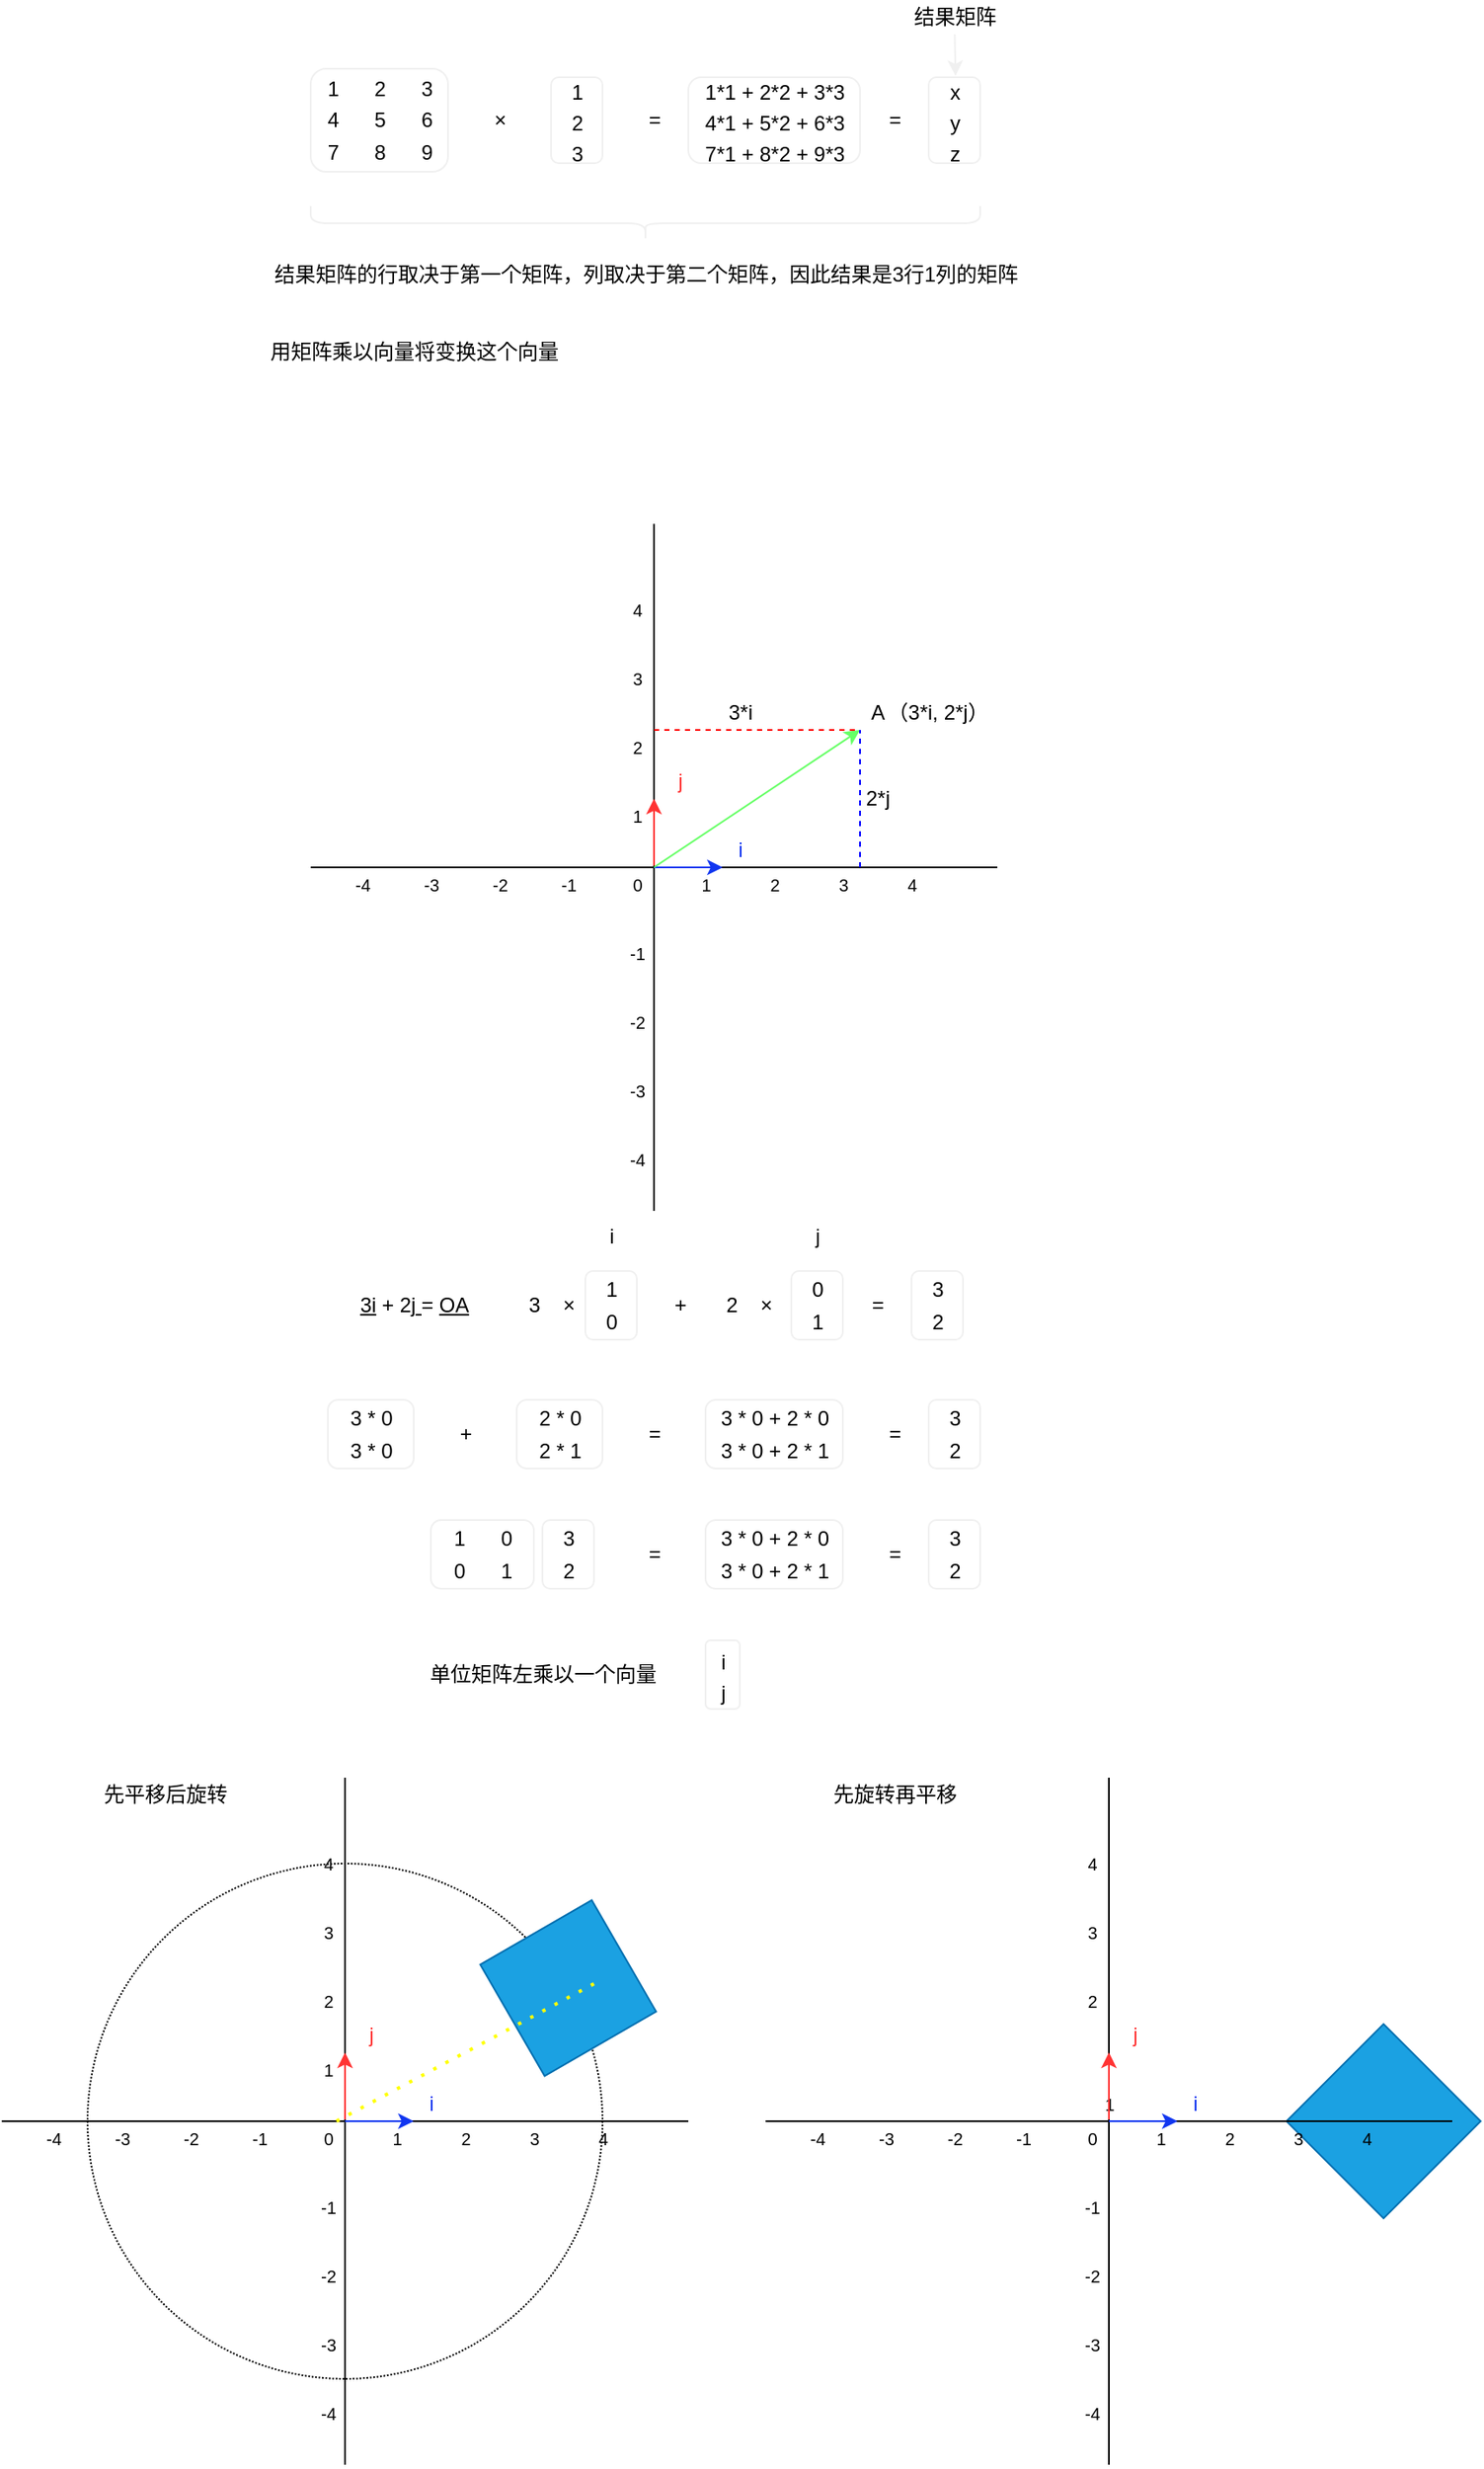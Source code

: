 <mxfile>
    <diagram id="ty31Uemw-zXE6HJe6N66" name="第 2 页">
        <mxGraphModel dx="602" dy="357" grid="1" gridSize="10" guides="1" tooltips="1" connect="1" arrows="1" fold="1" page="1" pageScale="1" pageWidth="900" pageHeight="1600" math="0" shadow="0">
            <root>
                <mxCell id="Mf4_04Zu9k9OO0F0BlDX-0"/>
                <mxCell id="Mf4_04Zu9k9OO0F0BlDX-1" parent="Mf4_04Zu9k9OO0F0BlDX-0"/>
                <mxCell id="lmXjNhMb_aO6G4qjEfH1-67" value="" style="ellipse;whiteSpace=wrap;html=1;aspect=fixed;fillColor=none;dashed=1;dashPattern=1 1;" vertex="1" parent="Mf4_04Zu9k9OO0F0BlDX-1">
                    <mxGeometry x="55" y="1100" width="300" height="300" as="geometry"/>
                </mxCell>
                <mxCell id="lmXjNhMb_aO6G4qjEfH1-60" value="" style="whiteSpace=wrap;html=1;aspect=fixed;fillColor=#1ba1e2;strokeColor=#006EAF;fontColor=#ffffff;rotation=-45;" vertex="1" parent="Mf4_04Zu9k9OO0F0BlDX-1">
                    <mxGeometry x="770" y="1210" width="80" height="80" as="geometry"/>
                </mxCell>
                <mxCell id="lmXjNhMb_aO6G4qjEfH1-31" value="" style="whiteSpace=wrap;html=1;aspect=fixed;fillColor=#1ba1e2;strokeColor=#006EAF;fontColor=#ffffff;rotation=-30;" vertex="1" parent="Mf4_04Zu9k9OO0F0BlDX-1">
                    <mxGeometry x="297.5" y="1135" width="75" height="75" as="geometry"/>
                </mxCell>
                <mxCell id="tJY6Y70l5PTuczmkxsG5-85" value="&lt;table&gt;&lt;tbody&gt;&lt;tr&gt;&lt;td&gt;1&lt;/td&gt;&lt;td&gt;&amp;nbsp; &amp;nbsp; &amp;nbsp;2&lt;/td&gt;&lt;td&gt;&amp;nbsp; &amp;nbsp; &amp;nbsp;3&lt;/td&gt;&lt;/tr&gt;&lt;tr&gt;&lt;td&gt;4&lt;/td&gt;&lt;td&gt;&amp;nbsp; &amp;nbsp; &amp;nbsp;5&lt;/td&gt;&lt;td&gt;&amp;nbsp; &amp;nbsp; &amp;nbsp;6&lt;/td&gt;&lt;/tr&gt;&lt;tr&gt;&lt;td&gt;7&lt;/td&gt;&lt;td&gt;&amp;nbsp; &amp;nbsp; &amp;nbsp;8&lt;/td&gt;&lt;td&gt;&amp;nbsp; &amp;nbsp; &amp;nbsp;9&lt;/td&gt;&lt;/tr&gt;&lt;/tbody&gt;&lt;/table&gt;" style="text;html=1;align=center;verticalAlign=middle;resizable=0;points=[];autosize=1;fontSize=12;rounded=1;strokeColor=#f0f0f0;shadow=0;sketch=0;glass=0;fillColor=none;gradientColor=none;" parent="Mf4_04Zu9k9OO0F0BlDX-1" vertex="1">
                    <mxGeometry x="185" y="55" width="80" height="60" as="geometry"/>
                </mxCell>
                <mxCell id="tJY6Y70l5PTuczmkxsG5-88" value="&lt;table&gt;&lt;tbody&gt;&lt;tr&gt;&lt;td&gt;1&lt;/td&gt;&lt;/tr&gt;&lt;tr&gt;&lt;td&gt;2&lt;/td&gt;&lt;/tr&gt;&lt;/tbody&gt;&lt;/table&gt;3" style="text;html=1;align=center;verticalAlign=middle;resizable=0;points=[];autosize=1;fontSize=12;rounded=1;strokeColor=#f0f0f0;" parent="Mf4_04Zu9k9OO0F0BlDX-1" vertex="1">
                    <mxGeometry x="325" y="60" width="30" height="50" as="geometry"/>
                </mxCell>
                <mxCell id="tJY6Y70l5PTuczmkxsG5-89" value="×" style="text;html=1;align=center;verticalAlign=middle;resizable=0;points=[];autosize=1;fontSize=12;rounded=1;shadow=0;glass=0;sketch=0;strokeWidth=1;fillColor=none;gradientColor=none;" parent="Mf4_04Zu9k9OO0F0BlDX-1" vertex="1">
                    <mxGeometry x="285.0" y="75.0" width="20" height="20" as="geometry"/>
                </mxCell>
                <mxCell id="tJY6Y70l5PTuczmkxsG5-90" value="=" style="text;html=1;align=center;verticalAlign=middle;resizable=0;points=[];autosize=1;fontSize=12;rounded=1;shadow=0;glass=0;sketch=0;strokeWidth=1;fillColor=none;gradientColor=none;" parent="Mf4_04Zu9k9OO0F0BlDX-1" vertex="1">
                    <mxGeometry x="375.0" y="75.0" width="20" height="20" as="geometry"/>
                </mxCell>
                <mxCell id="tJY6Y70l5PTuczmkxsG5-91" value="&lt;table&gt;&lt;tbody&gt;&lt;tr&gt;&lt;td&gt;1*1 + 2*2 + 3*3&lt;/td&gt;&lt;/tr&gt;&lt;tr&gt;&lt;td&gt;4*1 + 5*2 + 6*3&lt;/td&gt;&lt;/tr&gt;&lt;/tbody&gt;&lt;/table&gt;7*1 + 8*2 + 9*3" style="text;html=1;align=center;verticalAlign=middle;resizable=0;points=[];autosize=1;fontSize=12;rounded=1;strokeColor=#f0f0f0;shadow=0;glass=0;sketch=0;fillColor=none;gradientColor=none;" parent="Mf4_04Zu9k9OO0F0BlDX-1" vertex="1">
                    <mxGeometry x="405" y="60.0" width="100" height="50" as="geometry"/>
                </mxCell>
                <mxCell id="tJY6Y70l5PTuczmkxsG5-92" value="&lt;table&gt;&lt;tbody&gt;&lt;tr&gt;&lt;td&gt;x&lt;/td&gt;&lt;/tr&gt;&lt;tr&gt;&lt;td&gt;y&lt;/td&gt;&lt;/tr&gt;&lt;/tbody&gt;&lt;/table&gt;z" style="text;html=1;align=center;verticalAlign=middle;resizable=0;points=[];autosize=1;fontSize=12;rounded=1;strokeColor=#f0f0f0;shadow=0;glass=0;sketch=0;fillColor=none;gradientColor=none;" parent="Mf4_04Zu9k9OO0F0BlDX-1" vertex="1">
                    <mxGeometry x="545" y="60.0" width="30" height="50" as="geometry"/>
                </mxCell>
                <mxCell id="tJY6Y70l5PTuczmkxsG5-93" value="=" style="text;html=1;align=center;verticalAlign=middle;resizable=0;points=[];autosize=1;fontSize=12;rounded=1;shadow=0;glass=0;sketch=0;strokeWidth=1;fillColor=none;gradientColor=none;" parent="Mf4_04Zu9k9OO0F0BlDX-1" vertex="1">
                    <mxGeometry x="515.0" y="75.0" width="20" height="20" as="geometry"/>
                </mxCell>
                <mxCell id="tJY6Y70l5PTuczmkxsG5-94" value="结果矩阵的行取决于第一个矩阵，列取决于第二个矩阵，因此结果是3行1列的矩阵" style="text;html=1;align=center;verticalAlign=middle;resizable=0;points=[];autosize=1;fontSize=12;" parent="Mf4_04Zu9k9OO0F0BlDX-1" vertex="1">
                    <mxGeometry x="155" y="165" width="450" height="20" as="geometry"/>
                </mxCell>
                <mxCell id="tJY6Y70l5PTuczmkxsG5-98" style="edgeStyle=none;rounded=0;orthogonalLoop=1;jettySize=auto;html=1;entryX=0.521;entryY=-0.016;entryDx=0;entryDy=0;entryPerimeter=0;strokeColor=#f0f0f0;fontSize=12;" parent="Mf4_04Zu9k9OO0F0BlDX-1" source="tJY6Y70l5PTuczmkxsG5-97" target="tJY6Y70l5PTuczmkxsG5-92" edge="1">
                    <mxGeometry relative="1" as="geometry"/>
                </mxCell>
                <mxCell id="tJY6Y70l5PTuczmkxsG5-97" value="结果矩阵" style="text;html=1;align=center;verticalAlign=middle;resizable=0;points=[];autosize=1;fontSize=12;" parent="Mf4_04Zu9k9OO0F0BlDX-1" vertex="1">
                    <mxGeometry x="530" y="15" width="60" height="20" as="geometry"/>
                </mxCell>
                <mxCell id="tJY6Y70l5PTuczmkxsG5-102" value="" style="shape=curlyBracket;whiteSpace=wrap;html=1;rounded=1;shadow=0;glass=0;sketch=0;strokeColor=#f0f0f0;strokeWidth=1;fillColor=none;gradientColor=none;fontSize=12;rotation=-90;" parent="Mf4_04Zu9k9OO0F0BlDX-1" vertex="1">
                    <mxGeometry x="370" y="-50" width="20" height="390" as="geometry"/>
                </mxCell>
                <mxCell id="tJY6Y70l5PTuczmkxsG5-105" value="用矩阵乘以向量将变换这个向量" style="text;html=1;align=center;verticalAlign=middle;resizable=0;points=[];autosize=1;fontSize=12;" parent="Mf4_04Zu9k9OO0F0BlDX-1" vertex="1">
                    <mxGeometry x="155" y="210" width="180" height="20" as="geometry"/>
                </mxCell>
                <mxCell id="tJY6Y70l5PTuczmkxsG5-67" value="" style="group;rounded=1;shadow=0;glass=0;sketch=0;strokeWidth=1;fillColor=none;gradientColor=none;fontSize=12;" parent="Mf4_04Zu9k9OO0F0BlDX-1" vertex="1" connectable="0">
                    <mxGeometry x="185" y="320" width="400" height="400" as="geometry"/>
                </mxCell>
                <mxCell id="tJY6Y70l5PTuczmkxsG5-68" value="" style="endArrow=none;html=1;strokeWidth=1;fontSize=12;" parent="tJY6Y70l5PTuczmkxsG5-67" edge="1">
                    <mxGeometry width="50" height="50" relative="1" as="geometry">
                        <mxPoint y="200" as="sourcePoint"/>
                        <mxPoint x="400" y="200" as="targetPoint"/>
                    </mxGeometry>
                </mxCell>
                <mxCell id="tJY6Y70l5PTuczmkxsG5-69" value="" style="endArrow=none;html=1;strokeWidth=1;fontSize=12;" parent="tJY6Y70l5PTuczmkxsG5-67" edge="1">
                    <mxGeometry width="50" height="50" relative="1" as="geometry">
                        <mxPoint x="200" y="400" as="sourcePoint"/>
                        <mxPoint x="200" as="targetPoint"/>
                    </mxGeometry>
                </mxCell>
                <mxCell id="tJY6Y70l5PTuczmkxsG5-70" value="&lt;font style=&quot;font-size: 10px&quot;&gt;0&lt;/font&gt;" style="text;html=1;align=center;verticalAlign=middle;resizable=0;points=[];autosize=1;fontSize=12;" parent="tJY6Y70l5PTuczmkxsG5-67" vertex="1">
                    <mxGeometry x="180" y="200" width="20" height="20" as="geometry"/>
                </mxCell>
                <mxCell id="tJY6Y70l5PTuczmkxsG5-71" value="&lt;font style=&quot;font-size: 10px&quot;&gt;1&lt;/font&gt;" style="text;html=1;align=center;verticalAlign=middle;resizable=0;points=[];autosize=1;fontSize=12;" parent="tJY6Y70l5PTuczmkxsG5-67" vertex="1">
                    <mxGeometry x="220" y="200" width="20" height="20" as="geometry"/>
                </mxCell>
                <mxCell id="tJY6Y70l5PTuczmkxsG5-72" value="&lt;font style=&quot;font-size: 10px&quot;&gt;2&lt;/font&gt;" style="text;html=1;align=center;verticalAlign=middle;resizable=0;points=[];autosize=1;fontSize=12;" parent="tJY6Y70l5PTuczmkxsG5-67" vertex="1">
                    <mxGeometry x="260" y="200" width="20" height="20" as="geometry"/>
                </mxCell>
                <mxCell id="tJY6Y70l5PTuczmkxsG5-73" value="&lt;font style=&quot;font-size: 10px&quot;&gt;3&lt;/font&gt;" style="text;html=1;align=center;verticalAlign=middle;resizable=0;points=[];autosize=1;fontSize=12;" parent="tJY6Y70l5PTuczmkxsG5-67" vertex="1">
                    <mxGeometry x="300" y="200" width="20" height="20" as="geometry"/>
                </mxCell>
                <mxCell id="tJY6Y70l5PTuczmkxsG5-74" value="&lt;font style=&quot;font-size: 10px&quot;&gt;4&lt;/font&gt;" style="text;html=1;align=center;verticalAlign=middle;resizable=0;points=[];autosize=1;fontSize=12;" parent="tJY6Y70l5PTuczmkxsG5-67" vertex="1">
                    <mxGeometry x="340" y="200" width="20" height="20" as="geometry"/>
                </mxCell>
                <mxCell id="tJY6Y70l5PTuczmkxsG5-75" value="&lt;font style=&quot;font-size: 10px&quot;&gt;-1&lt;/font&gt;" style="text;html=1;align=center;verticalAlign=middle;resizable=0;points=[];autosize=1;fontSize=12;" parent="tJY6Y70l5PTuczmkxsG5-67" vertex="1">
                    <mxGeometry x="140" y="200" width="20" height="20" as="geometry"/>
                </mxCell>
                <mxCell id="tJY6Y70l5PTuczmkxsG5-76" value="&lt;font style=&quot;font-size: 10px&quot;&gt;-2&lt;/font&gt;" style="text;html=1;align=center;verticalAlign=middle;resizable=0;points=[];autosize=1;fontSize=12;" parent="tJY6Y70l5PTuczmkxsG5-67" vertex="1">
                    <mxGeometry x="100" y="200" width="20" height="20" as="geometry"/>
                </mxCell>
                <mxCell id="tJY6Y70l5PTuczmkxsG5-77" value="&lt;font style=&quot;font-size: 10px&quot;&gt;-3&lt;/font&gt;" style="text;html=1;align=center;verticalAlign=middle;resizable=0;points=[];autosize=1;fontSize=12;" parent="tJY6Y70l5PTuczmkxsG5-67" vertex="1">
                    <mxGeometry x="60" y="200" width="20" height="20" as="geometry"/>
                </mxCell>
                <mxCell id="tJY6Y70l5PTuczmkxsG5-78" value="&lt;font style=&quot;font-size: 10px&quot;&gt;-4&lt;/font&gt;" style="text;html=1;align=center;verticalAlign=middle;resizable=0;points=[];autosize=1;fontSize=12;" parent="tJY6Y70l5PTuczmkxsG5-67" vertex="1">
                    <mxGeometry x="20" y="200" width="20" height="20" as="geometry"/>
                </mxCell>
                <mxCell id="tJY6Y70l5PTuczmkxsG5-79" value="&lt;font style=&quot;font-size: 10px&quot;&gt;-1&lt;/font&gt;" style="text;html=1;align=center;verticalAlign=middle;resizable=0;points=[];autosize=1;fontSize=12;" parent="tJY6Y70l5PTuczmkxsG5-67" vertex="1">
                    <mxGeometry x="180" y="240" width="20" height="20" as="geometry"/>
                </mxCell>
                <mxCell id="tJY6Y70l5PTuczmkxsG5-80" value="&lt;font style=&quot;font-size: 10px&quot;&gt;-2&lt;/font&gt;" style="text;html=1;align=center;verticalAlign=middle;resizable=0;points=[];autosize=1;fontSize=12;" parent="tJY6Y70l5PTuczmkxsG5-67" vertex="1">
                    <mxGeometry x="180" y="280" width="20" height="20" as="geometry"/>
                </mxCell>
                <mxCell id="tJY6Y70l5PTuczmkxsG5-81" value="&lt;font style=&quot;font-size: 10px&quot;&gt;-3&lt;/font&gt;" style="text;html=1;align=center;verticalAlign=middle;resizable=0;points=[];autosize=1;fontSize=12;" parent="tJY6Y70l5PTuczmkxsG5-67" vertex="1">
                    <mxGeometry x="180" y="320" width="20" height="20" as="geometry"/>
                </mxCell>
                <mxCell id="tJY6Y70l5PTuczmkxsG5-82" value="&lt;font style=&quot;font-size: 10px&quot;&gt;-4&lt;/font&gt;" style="text;html=1;align=center;verticalAlign=middle;resizable=0;points=[];autosize=1;fontSize=12;" parent="tJY6Y70l5PTuczmkxsG5-67" vertex="1">
                    <mxGeometry x="180" y="360" width="20" height="20" as="geometry"/>
                </mxCell>
                <mxCell id="tJY6Y70l5PTuczmkxsG5-83" value="&lt;font style=&quot;font-size: 10px&quot;&gt;1&lt;/font&gt;" style="text;html=1;align=center;verticalAlign=middle;resizable=0;points=[];autosize=1;fontSize=12;" parent="tJY6Y70l5PTuczmkxsG5-67" vertex="1">
                    <mxGeometry x="180" y="160" width="20" height="20" as="geometry"/>
                </mxCell>
                <mxCell id="tJY6Y70l5PTuczmkxsG5-84" value="&lt;font style=&quot;font-size: 10px&quot;&gt;2&lt;/font&gt;" style="text;html=1;align=center;verticalAlign=middle;resizable=0;points=[];autosize=1;fontSize=12;" parent="tJY6Y70l5PTuczmkxsG5-67" vertex="1">
                    <mxGeometry x="180" y="120" width="20" height="20" as="geometry"/>
                </mxCell>
                <mxCell id="tJY6Y70l5PTuczmkxsG5-86" value="&lt;font style=&quot;font-size: 10px&quot;&gt;3&lt;/font&gt;" style="text;html=1;align=center;verticalAlign=middle;resizable=0;points=[];autosize=1;fontSize=12;" parent="tJY6Y70l5PTuczmkxsG5-67" vertex="1">
                    <mxGeometry x="180" y="80" width="20" height="20" as="geometry"/>
                </mxCell>
                <mxCell id="tJY6Y70l5PTuczmkxsG5-87" value="&lt;font style=&quot;font-size: 10px&quot;&gt;4&lt;/font&gt;" style="text;html=1;align=center;verticalAlign=middle;resizable=0;points=[];autosize=1;fontSize=12;" parent="tJY6Y70l5PTuczmkxsG5-67" vertex="1">
                    <mxGeometry x="180" y="40" width="20" height="20" as="geometry"/>
                </mxCell>
                <mxCell id="tJY6Y70l5PTuczmkxsG5-95" value="" style="endArrow=classic;html=1;strokeWidth=1;fontSize=12;strokeColor=#FF3333;" parent="tJY6Y70l5PTuczmkxsG5-67" edge="1">
                    <mxGeometry width="50" height="50" relative="1" as="geometry">
                        <mxPoint x="200" y="199" as="sourcePoint"/>
                        <mxPoint x="200" y="160" as="targetPoint"/>
                    </mxGeometry>
                </mxCell>
                <mxCell id="tJY6Y70l5PTuczmkxsG5-96" value="" style="endArrow=classic;html=1;strokeWidth=1;fontSize=12;strokeColor=#1136F0;" parent="tJY6Y70l5PTuczmkxsG5-67" edge="1">
                    <mxGeometry width="50" height="50" relative="1" as="geometry">
                        <mxPoint x="200" y="200" as="sourcePoint"/>
                        <mxPoint x="240" y="200" as="targetPoint"/>
                    </mxGeometry>
                </mxCell>
                <mxCell id="tJY6Y70l5PTuczmkxsG5-99" value="&lt;font color=&quot;#1136f0&quot;&gt;i&lt;/font&gt;" style="text;html=1;align=center;verticalAlign=middle;resizable=0;points=[];autosize=1;fontSize=12;" parent="tJY6Y70l5PTuczmkxsG5-67" vertex="1">
                    <mxGeometry x="240" y="180" width="20" height="20" as="geometry"/>
                </mxCell>
                <mxCell id="tJY6Y70l5PTuczmkxsG5-100" value="&lt;font color=&quot;#ff3333&quot;&gt;j&lt;/font&gt;" style="text;html=1;align=center;verticalAlign=middle;resizable=0;points=[];autosize=1;fontSize=12;" parent="tJY6Y70l5PTuczmkxsG5-67" vertex="1">
                    <mxGeometry x="205" y="140" width="20" height="20" as="geometry"/>
                </mxCell>
                <mxCell id="tJY6Y70l5PTuczmkxsG5-101" value="" style="endArrow=classic;html=1;strokeColor=#66FF66;strokeWidth=1;fontSize=12;" parent="tJY6Y70l5PTuczmkxsG5-67" edge="1">
                    <mxGeometry width="50" height="50" relative="1" as="geometry">
                        <mxPoint x="200" y="200" as="sourcePoint"/>
                        <mxPoint x="320" y="120" as="targetPoint"/>
                    </mxGeometry>
                </mxCell>
                <mxCell id="tJY6Y70l5PTuczmkxsG5-103" value="A" style="text;html=1;align=center;verticalAlign=middle;resizable=0;points=[];autosize=1;fontSize=12;" parent="tJY6Y70l5PTuczmkxsG5-67" vertex="1">
                    <mxGeometry x="320" y="100" width="20" height="20" as="geometry"/>
                </mxCell>
                <mxCell id="tJY6Y70l5PTuczmkxsG5-104" value="" style="endArrow=none;dashed=1;html=1;strokeWidth=1;fontSize=12;strokeColor=#FF0000;" parent="tJY6Y70l5PTuczmkxsG5-67" edge="1">
                    <mxGeometry width="50" height="50" relative="1" as="geometry">
                        <mxPoint x="200" y="120" as="sourcePoint"/>
                        <mxPoint x="320" y="120" as="targetPoint"/>
                    </mxGeometry>
                </mxCell>
                <mxCell id="tJY6Y70l5PTuczmkxsG5-106" value="" style="endArrow=none;dashed=1;html=1;strokeWidth=1;fontSize=12;strokeColor=#0000FF;" parent="tJY6Y70l5PTuczmkxsG5-67" edge="1">
                    <mxGeometry width="50" height="50" relative="1" as="geometry">
                        <mxPoint x="320" y="200" as="sourcePoint"/>
                        <mxPoint x="320" y="120" as="targetPoint"/>
                    </mxGeometry>
                </mxCell>
                <mxCell id="tJY6Y70l5PTuczmkxsG5-109" value="（3*i, 2*j）" style="text;html=1;align=center;verticalAlign=middle;resizable=0;points=[];autosize=1;fontSize=12;" parent="tJY6Y70l5PTuczmkxsG5-67" vertex="1">
                    <mxGeometry x="330" y="100" width="70" height="20" as="geometry"/>
                </mxCell>
                <mxCell id="tJY6Y70l5PTuczmkxsG5-107" value="3*i" style="text;html=1;align=center;verticalAlign=middle;resizable=0;points=[];autosize=1;fontSize=12;" parent="Mf4_04Zu9k9OO0F0BlDX-1" vertex="1">
                    <mxGeometry x="420" y="420" width="30" height="20" as="geometry"/>
                </mxCell>
                <mxCell id="tJY6Y70l5PTuczmkxsG5-108" value="2*j" style="text;html=1;align=center;verticalAlign=middle;resizable=0;points=[];autosize=1;fontSize=12;" parent="Mf4_04Zu9k9OO0F0BlDX-1" vertex="1">
                    <mxGeometry x="500" y="470" width="30" height="20" as="geometry"/>
                </mxCell>
                <mxCell id="tJY6Y70l5PTuczmkxsG5-110" value="&lt;u&gt;3i&lt;/u&gt;&amp;nbsp;+ 2j&lt;u&gt;&amp;nbsp;&lt;/u&gt;= &lt;u&gt;OA&lt;/u&gt;" style="text;html=1;align=center;verticalAlign=middle;resizable=0;points=[];autosize=1;fontSize=12;" parent="Mf4_04Zu9k9OO0F0BlDX-1" vertex="1">
                    <mxGeometry x="205" y="765" width="80" height="20" as="geometry"/>
                </mxCell>
                <mxCell id="tJY6Y70l5PTuczmkxsG5-111" value="&lt;table&gt;&lt;tbody&gt;&lt;tr&gt;&lt;td&gt;1&lt;/td&gt;&lt;/tr&gt;&lt;tr&gt;&lt;td&gt;0&lt;/td&gt;&lt;/tr&gt;&lt;/tbody&gt;&lt;/table&gt;" style="text;html=1;align=center;verticalAlign=middle;resizable=0;points=[];autosize=1;fontSize=12;strokeColor=#f0f0f0;rounded=1;shadow=0;glass=0;sketch=0;fillColor=none;gradientColor=none;" parent="Mf4_04Zu9k9OO0F0BlDX-1" vertex="1">
                    <mxGeometry x="345" y="755.0" width="30" height="40" as="geometry"/>
                </mxCell>
                <mxCell id="tJY6Y70l5PTuczmkxsG5-142" value="i" style="text;html=1;align=center;verticalAlign=middle;resizable=0;points=[];autosize=1;fontSize=12;" parent="Mf4_04Zu9k9OO0F0BlDX-1" vertex="1">
                    <mxGeometry x="350" y="725" width="20" height="20" as="geometry"/>
                </mxCell>
                <mxCell id="tJY6Y70l5PTuczmkxsG5-143" value="&lt;table&gt;&lt;tbody&gt;&lt;tr&gt;&lt;td&gt;0&lt;/td&gt;&lt;/tr&gt;&lt;tr&gt;&lt;td&gt;1&lt;/td&gt;&lt;/tr&gt;&lt;/tbody&gt;&lt;/table&gt;" style="text;html=1;align=center;verticalAlign=middle;resizable=0;points=[];autosize=1;fontSize=12;strokeColor=#f0f0f0;rounded=1;shadow=0;glass=0;sketch=0;fillColor=none;gradientColor=none;" parent="Mf4_04Zu9k9OO0F0BlDX-1" vertex="1">
                    <mxGeometry x="465" y="755.0" width="30" height="40" as="geometry"/>
                </mxCell>
                <mxCell id="tJY6Y70l5PTuczmkxsG5-144" value="j" style="text;html=1;align=center;verticalAlign=middle;resizable=0;points=[];autosize=1;fontSize=12;" parent="Mf4_04Zu9k9OO0F0BlDX-1" vertex="1">
                    <mxGeometry x="470" y="725" width="20" height="20" as="geometry"/>
                </mxCell>
                <mxCell id="tJY6Y70l5PTuczmkxsG5-145" value="2" style="text;html=1;align=center;verticalAlign=middle;resizable=0;points=[];autosize=1;fontSize=12;" parent="Mf4_04Zu9k9OO0F0BlDX-1" vertex="1">
                    <mxGeometry x="420" y="765" width="20" height="20" as="geometry"/>
                </mxCell>
                <mxCell id="tJY6Y70l5PTuczmkxsG5-146" value="×" style="text;html=1;align=center;verticalAlign=middle;resizable=0;points=[];autosize=1;fontSize=12;rounded=1;shadow=0;glass=0;sketch=0;strokeWidth=1;fillColor=none;gradientColor=none;" parent="Mf4_04Zu9k9OO0F0BlDX-1" vertex="1">
                    <mxGeometry x="440.0" y="765" width="20" height="20" as="geometry"/>
                </mxCell>
                <mxCell id="tJY6Y70l5PTuczmkxsG5-147" value="×" style="text;html=1;align=center;verticalAlign=middle;resizable=0;points=[];autosize=1;fontSize=12;rounded=1;shadow=0;glass=0;sketch=0;strokeWidth=1;fillColor=none;gradientColor=none;" parent="Mf4_04Zu9k9OO0F0BlDX-1" vertex="1">
                    <mxGeometry x="325.0" y="765" width="20" height="20" as="geometry"/>
                </mxCell>
                <mxCell id="tJY6Y70l5PTuczmkxsG5-148" value="3" style="text;html=1;align=center;verticalAlign=middle;resizable=0;points=[];autosize=1;fontSize=12;" parent="Mf4_04Zu9k9OO0F0BlDX-1" vertex="1">
                    <mxGeometry x="305" y="765" width="20" height="20" as="geometry"/>
                </mxCell>
                <mxCell id="tJY6Y70l5PTuczmkxsG5-149" value="+" style="text;html=1;align=center;verticalAlign=middle;resizable=0;points=[];autosize=1;fontSize=12;" parent="Mf4_04Zu9k9OO0F0BlDX-1" vertex="1">
                    <mxGeometry x="390" y="765" width="20" height="20" as="geometry"/>
                </mxCell>
                <mxCell id="tJY6Y70l5PTuczmkxsG5-150" value="=" style="text;html=1;align=center;verticalAlign=middle;resizable=0;points=[];autosize=1;fontSize=12;rounded=1;shadow=0;glass=0;sketch=0;strokeWidth=1;fillColor=none;gradientColor=none;" parent="Mf4_04Zu9k9OO0F0BlDX-1" vertex="1">
                    <mxGeometry x="505.0" y="765" width="20" height="20" as="geometry"/>
                </mxCell>
                <mxCell id="tJY6Y70l5PTuczmkxsG5-151" value="&lt;table&gt;&lt;tbody&gt;&lt;tr&gt;&lt;td&gt;3&lt;/td&gt;&lt;/tr&gt;&lt;tr&gt;&lt;td&gt;2&lt;/td&gt;&lt;/tr&gt;&lt;/tbody&gt;&lt;/table&gt;" style="text;html=1;align=center;verticalAlign=middle;resizable=0;points=[];autosize=1;fontSize=12;strokeColor=#f0f0f0;rounded=1;shadow=0;glass=0;sketch=0;fillColor=none;gradientColor=none;" parent="Mf4_04Zu9k9OO0F0BlDX-1" vertex="1">
                    <mxGeometry x="535" y="755.0" width="30" height="40" as="geometry"/>
                </mxCell>
                <mxCell id="tJY6Y70l5PTuczmkxsG5-152" value="&lt;table&gt;&lt;tbody&gt;&lt;tr&gt;&lt;td&gt;3 * 0&lt;/td&gt;&lt;/tr&gt;&lt;tr&gt;&lt;td&gt;3 * 0&lt;/td&gt;&lt;/tr&gt;&lt;/tbody&gt;&lt;/table&gt;" style="text;html=1;align=center;verticalAlign=middle;resizable=0;points=[];autosize=1;fontSize=12;strokeColor=#f0f0f0;rounded=1;shadow=0;glass=0;sketch=0;fillColor=none;gradientColor=none;" parent="Mf4_04Zu9k9OO0F0BlDX-1" vertex="1">
                    <mxGeometry x="195" y="830.0" width="50" height="40" as="geometry"/>
                </mxCell>
                <mxCell id="tJY6Y70l5PTuczmkxsG5-153" value="+" style="text;html=1;align=center;verticalAlign=middle;resizable=0;points=[];autosize=1;fontSize=12;" parent="Mf4_04Zu9k9OO0F0BlDX-1" vertex="1">
                    <mxGeometry x="265" y="840" width="20" height="20" as="geometry"/>
                </mxCell>
                <mxCell id="tJY6Y70l5PTuczmkxsG5-154" value="&lt;table&gt;&lt;tbody&gt;&lt;tr&gt;&lt;td&gt;2 * 0&lt;/td&gt;&lt;/tr&gt;&lt;tr&gt;&lt;td&gt;2 * 1&lt;/td&gt;&lt;/tr&gt;&lt;/tbody&gt;&lt;/table&gt;" style="text;html=1;align=center;verticalAlign=middle;resizable=0;points=[];autosize=1;fontSize=12;strokeColor=#f0f0f0;rounded=1;shadow=0;glass=0;sketch=0;fillColor=none;gradientColor=none;" parent="Mf4_04Zu9k9OO0F0BlDX-1" vertex="1">
                    <mxGeometry x="305" y="830.0" width="50" height="40" as="geometry"/>
                </mxCell>
                <mxCell id="tJY6Y70l5PTuczmkxsG5-155" value="&lt;table&gt;&lt;tbody&gt;&lt;tr&gt;&lt;td&gt;3 * 0 + 2 * 0&lt;/td&gt;&lt;/tr&gt;&lt;tr&gt;&lt;td&gt;3 * 0 + 2 * 1&lt;/td&gt;&lt;/tr&gt;&lt;/tbody&gt;&lt;/table&gt;" style="text;html=1;align=center;verticalAlign=middle;resizable=0;points=[];autosize=1;fontSize=12;strokeColor=#f0f0f0;rounded=1;shadow=0;glass=0;sketch=0;fillColor=none;gradientColor=none;" parent="Mf4_04Zu9k9OO0F0BlDX-1" vertex="1">
                    <mxGeometry x="415" y="830.0" width="80" height="40" as="geometry"/>
                </mxCell>
                <mxCell id="tJY6Y70l5PTuczmkxsG5-156" value="=" style="text;html=1;align=center;verticalAlign=middle;resizable=0;points=[];autosize=1;fontSize=12;rounded=1;shadow=0;glass=0;sketch=0;strokeWidth=1;fillColor=none;gradientColor=none;" parent="Mf4_04Zu9k9OO0F0BlDX-1" vertex="1">
                    <mxGeometry x="375.0" y="840" width="20" height="20" as="geometry"/>
                </mxCell>
                <mxCell id="tJY6Y70l5PTuczmkxsG5-157" value="&lt;table&gt;&lt;tbody&gt;&lt;tr&gt;&lt;td&gt;3&lt;/td&gt;&lt;/tr&gt;&lt;tr&gt;&lt;td&gt;2&lt;/td&gt;&lt;/tr&gt;&lt;/tbody&gt;&lt;/table&gt;" style="text;html=1;align=center;verticalAlign=middle;resizable=0;points=[];autosize=1;fontSize=12;strokeColor=#f0f0f0;rounded=1;shadow=0;glass=0;sketch=0;fillColor=none;gradientColor=none;" parent="Mf4_04Zu9k9OO0F0BlDX-1" vertex="1">
                    <mxGeometry x="545" y="830.0" width="30" height="40" as="geometry"/>
                </mxCell>
                <mxCell id="tJY6Y70l5PTuczmkxsG5-158" value="=" style="text;html=1;align=center;verticalAlign=middle;resizable=0;points=[];autosize=1;fontSize=12;rounded=1;shadow=0;glass=0;sketch=0;strokeWidth=1;fillColor=none;gradientColor=none;" parent="Mf4_04Zu9k9OO0F0BlDX-1" vertex="1">
                    <mxGeometry x="515.0" y="840" width="20" height="20" as="geometry"/>
                </mxCell>
                <mxCell id="tJY6Y70l5PTuczmkxsG5-159" value="&lt;table&gt;&lt;tbody&gt;&lt;tr&gt;&lt;td&gt;3&lt;/td&gt;&lt;/tr&gt;&lt;tr&gt;&lt;td&gt;2&lt;/td&gt;&lt;/tr&gt;&lt;/tbody&gt;&lt;/table&gt;" style="text;html=1;align=center;verticalAlign=middle;resizable=0;points=[];autosize=1;fontSize=12;strokeColor=#f0f0f0;rounded=1;shadow=0;glass=0;sketch=0;fillColor=none;gradientColor=none;" parent="Mf4_04Zu9k9OO0F0BlDX-1" vertex="1">
                    <mxGeometry x="320" y="900.0" width="30" height="40" as="geometry"/>
                </mxCell>
                <mxCell id="tJY6Y70l5PTuczmkxsG5-160" value="&lt;table&gt;&lt;tbody&gt;&lt;tr&gt;&lt;td&gt;1&lt;/td&gt;&lt;td&gt;&amp;nbsp; &amp;nbsp; &amp;nbsp;0&lt;/td&gt;&lt;/tr&gt;&lt;tr&gt;&lt;td&gt;0&lt;/td&gt;&lt;td&gt;&amp;nbsp; &amp;nbsp; &amp;nbsp;1&lt;/td&gt;&lt;/tr&gt;&lt;/tbody&gt;&lt;/table&gt;" style="text;html=1;align=center;verticalAlign=middle;resizable=0;points=[];autosize=1;fontSize=12;strokeColor=#f0f0f0;rounded=1;shadow=0;glass=0;sketch=0;fillColor=none;gradientColor=none;" parent="Mf4_04Zu9k9OO0F0BlDX-1" vertex="1">
                    <mxGeometry x="255" y="900" width="60" height="40" as="geometry"/>
                </mxCell>
                <mxCell id="tJY6Y70l5PTuczmkxsG5-161" value="=" style="text;html=1;align=center;verticalAlign=middle;resizable=0;points=[];autosize=1;fontSize=12;rounded=1;shadow=0;glass=0;sketch=0;strokeWidth=1;fillColor=none;gradientColor=none;" parent="Mf4_04Zu9k9OO0F0BlDX-1" vertex="1">
                    <mxGeometry x="375.0" y="910" width="20" height="20" as="geometry"/>
                </mxCell>
                <mxCell id="tJY6Y70l5PTuczmkxsG5-162" value="&lt;table&gt;&lt;tbody&gt;&lt;tr&gt;&lt;td&gt;3 * 0 + 2 * 0&lt;/td&gt;&lt;/tr&gt;&lt;tr&gt;&lt;td&gt;3 * 0 + 2 * 1&lt;/td&gt;&lt;/tr&gt;&lt;/tbody&gt;&lt;/table&gt;" style="text;html=1;align=center;verticalAlign=middle;resizable=0;points=[];autosize=1;fontSize=12;strokeColor=#f0f0f0;rounded=1;shadow=0;glass=0;sketch=0;fillColor=none;gradientColor=none;" parent="Mf4_04Zu9k9OO0F0BlDX-1" vertex="1">
                    <mxGeometry x="415" y="900.0" width="80" height="40" as="geometry"/>
                </mxCell>
                <mxCell id="tJY6Y70l5PTuczmkxsG5-163" value="&lt;table&gt;&lt;tbody&gt;&lt;tr&gt;&lt;td&gt;3&lt;/td&gt;&lt;/tr&gt;&lt;tr&gt;&lt;td&gt;2&lt;/td&gt;&lt;/tr&gt;&lt;/tbody&gt;&lt;/table&gt;" style="text;html=1;align=center;verticalAlign=middle;resizable=0;points=[];autosize=1;fontSize=12;strokeColor=#f0f0f0;rounded=1;shadow=0;glass=0;sketch=0;fillColor=none;gradientColor=none;" parent="Mf4_04Zu9k9OO0F0BlDX-1" vertex="1">
                    <mxGeometry x="545" y="900.0" width="30" height="40" as="geometry"/>
                </mxCell>
                <mxCell id="tJY6Y70l5PTuczmkxsG5-164" value="=" style="text;html=1;align=center;verticalAlign=middle;resizable=0;points=[];autosize=1;fontSize=12;rounded=1;shadow=0;glass=0;sketch=0;strokeWidth=1;fillColor=none;gradientColor=none;" parent="Mf4_04Zu9k9OO0F0BlDX-1" vertex="1">
                    <mxGeometry x="515.0" y="910" width="20" height="20" as="geometry"/>
                </mxCell>
                <mxCell id="tJY6Y70l5PTuczmkxsG5-165" value="单位矩阵左乘以一个向量" style="text;html=1;align=center;verticalAlign=middle;resizable=0;points=[];autosize=1;fontSize=12;" parent="Mf4_04Zu9k9OO0F0BlDX-1" vertex="1">
                    <mxGeometry x="245" y="980" width="150" height="20" as="geometry"/>
                </mxCell>
                <mxCell id="tJY6Y70l5PTuczmkxsG5-166" value="&lt;table&gt;&lt;tbody&gt;&lt;tr&gt;&lt;td&gt;i&lt;/td&gt;&lt;/tr&gt;&lt;/tbody&gt;&lt;/table&gt;j" style="text;html=1;align=center;verticalAlign=middle;resizable=0;points=[];autosize=1;fontSize=12;strokeColor=#f0f0f0;rounded=1;shadow=0;glass=0;sketch=0;fillColor=none;gradientColor=none;" parent="Mf4_04Zu9k9OO0F0BlDX-1" vertex="1">
                    <mxGeometry x="415" y="970.0" width="20" height="40" as="geometry"/>
                </mxCell>
                <mxCell id="lmXjNhMb_aO6G4qjEfH1-1" value="" style="endArrow=none;html=1;strokeWidth=1;fontSize=12;" edge="1" parent="Mf4_04Zu9k9OO0F0BlDX-1">
                    <mxGeometry x="5" y="1050" width="50" height="50" as="geometry">
                        <mxPoint x="5" y="1250" as="sourcePoint"/>
                        <mxPoint x="405" y="1250" as="targetPoint"/>
                    </mxGeometry>
                </mxCell>
                <mxCell id="lmXjNhMb_aO6G4qjEfH1-2" value="" style="endArrow=none;html=1;strokeWidth=1;fontSize=12;" edge="1" parent="Mf4_04Zu9k9OO0F0BlDX-1">
                    <mxGeometry x="5" y="1050" width="50" height="50" as="geometry">
                        <mxPoint x="205" y="1450" as="sourcePoint"/>
                        <mxPoint x="205" y="1050" as="targetPoint"/>
                    </mxGeometry>
                </mxCell>
                <mxCell id="lmXjNhMb_aO6G4qjEfH1-3" value="&lt;font style=&quot;font-size: 10px&quot;&gt;0&lt;/font&gt;" style="text;html=1;align=center;verticalAlign=middle;resizable=0;points=[];autosize=1;fontSize=12;" vertex="1" parent="Mf4_04Zu9k9OO0F0BlDX-1">
                    <mxGeometry x="185" y="1250" width="20" height="20" as="geometry"/>
                </mxCell>
                <mxCell id="lmXjNhMb_aO6G4qjEfH1-4" value="&lt;font style=&quot;font-size: 10px&quot;&gt;1&lt;/font&gt;" style="text;html=1;align=center;verticalAlign=middle;resizable=0;points=[];autosize=1;fontSize=12;" vertex="1" parent="Mf4_04Zu9k9OO0F0BlDX-1">
                    <mxGeometry x="225" y="1250" width="20" height="20" as="geometry"/>
                </mxCell>
                <mxCell id="lmXjNhMb_aO6G4qjEfH1-5" value="&lt;font style=&quot;font-size: 10px&quot;&gt;2&lt;/font&gt;" style="text;html=1;align=center;verticalAlign=middle;resizable=0;points=[];autosize=1;fontSize=12;" vertex="1" parent="Mf4_04Zu9k9OO0F0BlDX-1">
                    <mxGeometry x="265" y="1250" width="20" height="20" as="geometry"/>
                </mxCell>
                <mxCell id="lmXjNhMb_aO6G4qjEfH1-6" value="&lt;font style=&quot;font-size: 10px&quot;&gt;3&lt;/font&gt;" style="text;html=1;align=center;verticalAlign=middle;resizable=0;points=[];autosize=1;fontSize=12;" vertex="1" parent="Mf4_04Zu9k9OO0F0BlDX-1">
                    <mxGeometry x="305" y="1250" width="20" height="20" as="geometry"/>
                </mxCell>
                <mxCell id="lmXjNhMb_aO6G4qjEfH1-7" value="&lt;font style=&quot;font-size: 10px&quot;&gt;4&lt;/font&gt;" style="text;html=1;align=center;verticalAlign=middle;resizable=0;points=[];autosize=1;fontSize=12;" vertex="1" parent="Mf4_04Zu9k9OO0F0BlDX-1">
                    <mxGeometry x="345" y="1250" width="20" height="20" as="geometry"/>
                </mxCell>
                <mxCell id="lmXjNhMb_aO6G4qjEfH1-8" value="&lt;font style=&quot;font-size: 10px&quot;&gt;-1&lt;/font&gt;" style="text;html=1;align=center;verticalAlign=middle;resizable=0;points=[];autosize=1;fontSize=12;" vertex="1" parent="Mf4_04Zu9k9OO0F0BlDX-1">
                    <mxGeometry x="145" y="1250" width="20" height="20" as="geometry"/>
                </mxCell>
                <mxCell id="lmXjNhMb_aO6G4qjEfH1-9" value="&lt;font style=&quot;font-size: 10px&quot;&gt;-2&lt;/font&gt;" style="text;html=1;align=center;verticalAlign=middle;resizable=0;points=[];autosize=1;fontSize=12;" vertex="1" parent="Mf4_04Zu9k9OO0F0BlDX-1">
                    <mxGeometry x="105" y="1250" width="20" height="20" as="geometry"/>
                </mxCell>
                <mxCell id="lmXjNhMb_aO6G4qjEfH1-10" value="&lt;font style=&quot;font-size: 10px&quot;&gt;-3&lt;/font&gt;" style="text;html=1;align=center;verticalAlign=middle;resizable=0;points=[];autosize=1;fontSize=12;" vertex="1" parent="Mf4_04Zu9k9OO0F0BlDX-1">
                    <mxGeometry x="65" y="1250" width="20" height="20" as="geometry"/>
                </mxCell>
                <mxCell id="lmXjNhMb_aO6G4qjEfH1-11" value="&lt;font style=&quot;font-size: 10px&quot;&gt;-4&lt;/font&gt;" style="text;html=1;align=center;verticalAlign=middle;resizable=0;points=[];autosize=1;fontSize=12;" vertex="1" parent="Mf4_04Zu9k9OO0F0BlDX-1">
                    <mxGeometry x="25" y="1250" width="20" height="20" as="geometry"/>
                </mxCell>
                <mxCell id="lmXjNhMb_aO6G4qjEfH1-12" value="&lt;font style=&quot;font-size: 10px&quot;&gt;-1&lt;/font&gt;" style="text;html=1;align=center;verticalAlign=middle;resizable=0;points=[];autosize=1;fontSize=12;" vertex="1" parent="Mf4_04Zu9k9OO0F0BlDX-1">
                    <mxGeometry x="185" y="1290" width="20" height="20" as="geometry"/>
                </mxCell>
                <mxCell id="lmXjNhMb_aO6G4qjEfH1-13" value="&lt;font style=&quot;font-size: 10px&quot;&gt;-2&lt;/font&gt;" style="text;html=1;align=center;verticalAlign=middle;resizable=0;points=[];autosize=1;fontSize=12;" vertex="1" parent="Mf4_04Zu9k9OO0F0BlDX-1">
                    <mxGeometry x="185" y="1330" width="20" height="20" as="geometry"/>
                </mxCell>
                <mxCell id="lmXjNhMb_aO6G4qjEfH1-14" value="&lt;font style=&quot;font-size: 10px&quot;&gt;-3&lt;/font&gt;" style="text;html=1;align=center;verticalAlign=middle;resizable=0;points=[];autosize=1;fontSize=12;" vertex="1" parent="Mf4_04Zu9k9OO0F0BlDX-1">
                    <mxGeometry x="185" y="1370" width="20" height="20" as="geometry"/>
                </mxCell>
                <mxCell id="lmXjNhMb_aO6G4qjEfH1-15" value="&lt;font style=&quot;font-size: 10px&quot;&gt;-4&lt;/font&gt;" style="text;html=1;align=center;verticalAlign=middle;resizable=0;points=[];autosize=1;fontSize=12;" vertex="1" parent="Mf4_04Zu9k9OO0F0BlDX-1">
                    <mxGeometry x="185" y="1410" width="20" height="20" as="geometry"/>
                </mxCell>
                <mxCell id="lmXjNhMb_aO6G4qjEfH1-16" value="&lt;font style=&quot;font-size: 10px&quot;&gt;1&lt;/font&gt;" style="text;html=1;align=center;verticalAlign=middle;resizable=0;points=[];autosize=1;fontSize=12;" vertex="1" parent="Mf4_04Zu9k9OO0F0BlDX-1">
                    <mxGeometry x="185" y="1210" width="20" height="20" as="geometry"/>
                </mxCell>
                <mxCell id="lmXjNhMb_aO6G4qjEfH1-17" value="&lt;font style=&quot;font-size: 10px&quot;&gt;2&lt;/font&gt;" style="text;html=1;align=center;verticalAlign=middle;resizable=0;points=[];autosize=1;fontSize=12;" vertex="1" parent="Mf4_04Zu9k9OO0F0BlDX-1">
                    <mxGeometry x="185" y="1170" width="20" height="20" as="geometry"/>
                </mxCell>
                <mxCell id="lmXjNhMb_aO6G4qjEfH1-18" value="&lt;font style=&quot;font-size: 10px&quot;&gt;3&lt;/font&gt;" style="text;html=1;align=center;verticalAlign=middle;resizable=0;points=[];autosize=1;fontSize=12;" vertex="1" parent="Mf4_04Zu9k9OO0F0BlDX-1">
                    <mxGeometry x="185" y="1130" width="20" height="20" as="geometry"/>
                </mxCell>
                <mxCell id="lmXjNhMb_aO6G4qjEfH1-19" value="&lt;font style=&quot;font-size: 10px&quot;&gt;4&lt;/font&gt;" style="text;html=1;align=center;verticalAlign=middle;resizable=0;points=[];autosize=1;fontSize=12;" vertex="1" parent="Mf4_04Zu9k9OO0F0BlDX-1">
                    <mxGeometry x="185" y="1090" width="20" height="20" as="geometry"/>
                </mxCell>
                <mxCell id="lmXjNhMb_aO6G4qjEfH1-20" value="" style="endArrow=classic;html=1;strokeWidth=1;fontSize=12;strokeColor=#FF3333;" edge="1" parent="Mf4_04Zu9k9OO0F0BlDX-1">
                    <mxGeometry x="5" y="1050" width="50" height="50" as="geometry">
                        <mxPoint x="205" y="1249" as="sourcePoint"/>
                        <mxPoint x="205" y="1210" as="targetPoint"/>
                    </mxGeometry>
                </mxCell>
                <mxCell id="lmXjNhMb_aO6G4qjEfH1-21" value="" style="endArrow=classic;html=1;strokeWidth=1;fontSize=12;strokeColor=#1136F0;" edge="1" parent="Mf4_04Zu9k9OO0F0BlDX-1">
                    <mxGeometry x="5" y="1050" width="50" height="50" as="geometry">
                        <mxPoint x="205" y="1250" as="sourcePoint"/>
                        <mxPoint x="245" y="1250" as="targetPoint"/>
                    </mxGeometry>
                </mxCell>
                <mxCell id="lmXjNhMb_aO6G4qjEfH1-22" value="&lt;font color=&quot;#1136f0&quot;&gt;i&lt;/font&gt;" style="text;html=1;align=center;verticalAlign=middle;resizable=0;points=[];autosize=1;fontSize=12;" vertex="1" parent="Mf4_04Zu9k9OO0F0BlDX-1">
                    <mxGeometry x="245" y="1230" width="20" height="20" as="geometry"/>
                </mxCell>
                <mxCell id="lmXjNhMb_aO6G4qjEfH1-23" value="&lt;font color=&quot;#ff3333&quot;&gt;j&lt;/font&gt;" style="text;html=1;align=center;verticalAlign=middle;resizable=0;points=[];autosize=1;fontSize=12;" vertex="1" parent="Mf4_04Zu9k9OO0F0BlDX-1">
                    <mxGeometry x="210" y="1190" width="20" height="20" as="geometry"/>
                </mxCell>
                <mxCell id="lmXjNhMb_aO6G4qjEfH1-35" value="" style="endArrow=none;html=1;strokeWidth=1;fontSize=12;" edge="1" parent="Mf4_04Zu9k9OO0F0BlDX-1">
                    <mxGeometry x="450" y="1050" width="50" height="50" as="geometry">
                        <mxPoint x="450" y="1250.0" as="sourcePoint"/>
                        <mxPoint x="850.0" y="1250.0" as="targetPoint"/>
                    </mxGeometry>
                </mxCell>
                <mxCell id="lmXjNhMb_aO6G4qjEfH1-36" value="" style="endArrow=none;html=1;strokeWidth=1;fontSize=12;" edge="1" parent="Mf4_04Zu9k9OO0F0BlDX-1">
                    <mxGeometry x="450" y="1050" width="50" height="50" as="geometry">
                        <mxPoint x="650" y="1450" as="sourcePoint"/>
                        <mxPoint x="650" y="1050" as="targetPoint"/>
                    </mxGeometry>
                </mxCell>
                <mxCell id="lmXjNhMb_aO6G4qjEfH1-37" value="&lt;font style=&quot;font-size: 10px&quot;&gt;0&lt;/font&gt;" style="text;html=1;align=center;verticalAlign=middle;resizable=0;points=[];autosize=1;fontSize=12;" vertex="1" parent="Mf4_04Zu9k9OO0F0BlDX-1">
                    <mxGeometry x="630" y="1250" width="20" height="20" as="geometry"/>
                </mxCell>
                <mxCell id="lmXjNhMb_aO6G4qjEfH1-38" value="&lt;font style=&quot;font-size: 10px&quot;&gt;1&lt;/font&gt;" style="text;html=1;align=center;verticalAlign=middle;resizable=0;points=[];autosize=1;fontSize=12;" vertex="1" parent="Mf4_04Zu9k9OO0F0BlDX-1">
                    <mxGeometry x="670" y="1250" width="20" height="20" as="geometry"/>
                </mxCell>
                <mxCell id="lmXjNhMb_aO6G4qjEfH1-39" value="&lt;font style=&quot;font-size: 10px&quot;&gt;2&lt;/font&gt;" style="text;html=1;align=center;verticalAlign=middle;resizable=0;points=[];autosize=1;fontSize=12;" vertex="1" parent="Mf4_04Zu9k9OO0F0BlDX-1">
                    <mxGeometry x="710" y="1250" width="20" height="20" as="geometry"/>
                </mxCell>
                <mxCell id="lmXjNhMb_aO6G4qjEfH1-40" value="&lt;font style=&quot;font-size: 10px&quot;&gt;3&lt;/font&gt;" style="text;html=1;align=center;verticalAlign=middle;resizable=0;points=[];autosize=1;fontSize=12;" vertex="1" parent="Mf4_04Zu9k9OO0F0BlDX-1">
                    <mxGeometry x="750" y="1250" width="20" height="20" as="geometry"/>
                </mxCell>
                <mxCell id="lmXjNhMb_aO6G4qjEfH1-41" value="&lt;font style=&quot;font-size: 10px&quot;&gt;4&lt;/font&gt;" style="text;html=1;align=center;verticalAlign=middle;resizable=0;points=[];autosize=1;fontSize=12;" vertex="1" parent="Mf4_04Zu9k9OO0F0BlDX-1">
                    <mxGeometry x="790" y="1250" width="20" height="20" as="geometry"/>
                </mxCell>
                <mxCell id="lmXjNhMb_aO6G4qjEfH1-42" value="&lt;font style=&quot;font-size: 10px&quot;&gt;-1&lt;/font&gt;" style="text;html=1;align=center;verticalAlign=middle;resizable=0;points=[];autosize=1;fontSize=12;" vertex="1" parent="Mf4_04Zu9k9OO0F0BlDX-1">
                    <mxGeometry x="590" y="1250" width="20" height="20" as="geometry"/>
                </mxCell>
                <mxCell id="lmXjNhMb_aO6G4qjEfH1-43" value="&lt;font style=&quot;font-size: 10px&quot;&gt;-2&lt;/font&gt;" style="text;html=1;align=center;verticalAlign=middle;resizable=0;points=[];autosize=1;fontSize=12;" vertex="1" parent="Mf4_04Zu9k9OO0F0BlDX-1">
                    <mxGeometry x="550" y="1250" width="20" height="20" as="geometry"/>
                </mxCell>
                <mxCell id="lmXjNhMb_aO6G4qjEfH1-44" value="&lt;font style=&quot;font-size: 10px&quot;&gt;-3&lt;/font&gt;" style="text;html=1;align=center;verticalAlign=middle;resizable=0;points=[];autosize=1;fontSize=12;" vertex="1" parent="Mf4_04Zu9k9OO0F0BlDX-1">
                    <mxGeometry x="510" y="1250" width="20" height="20" as="geometry"/>
                </mxCell>
                <mxCell id="lmXjNhMb_aO6G4qjEfH1-45" value="&lt;font style=&quot;font-size: 10px&quot;&gt;-4&lt;/font&gt;" style="text;html=1;align=center;verticalAlign=middle;resizable=0;points=[];autosize=1;fontSize=12;" vertex="1" parent="Mf4_04Zu9k9OO0F0BlDX-1">
                    <mxGeometry x="470" y="1250" width="20" height="20" as="geometry"/>
                </mxCell>
                <mxCell id="lmXjNhMb_aO6G4qjEfH1-46" value="&lt;font style=&quot;font-size: 10px&quot;&gt;-1&lt;/font&gt;" style="text;html=1;align=center;verticalAlign=middle;resizable=0;points=[];autosize=1;fontSize=12;" vertex="1" parent="Mf4_04Zu9k9OO0F0BlDX-1">
                    <mxGeometry x="630" y="1290" width="20" height="20" as="geometry"/>
                </mxCell>
                <mxCell id="lmXjNhMb_aO6G4qjEfH1-47" value="&lt;font style=&quot;font-size: 10px&quot;&gt;-2&lt;/font&gt;" style="text;html=1;align=center;verticalAlign=middle;resizable=0;points=[];autosize=1;fontSize=12;" vertex="1" parent="Mf4_04Zu9k9OO0F0BlDX-1">
                    <mxGeometry x="630" y="1330" width="20" height="20" as="geometry"/>
                </mxCell>
                <mxCell id="lmXjNhMb_aO6G4qjEfH1-48" value="&lt;font style=&quot;font-size: 10px&quot;&gt;-3&lt;/font&gt;" style="text;html=1;align=center;verticalAlign=middle;resizable=0;points=[];autosize=1;fontSize=12;" vertex="1" parent="Mf4_04Zu9k9OO0F0BlDX-1">
                    <mxGeometry x="630" y="1370" width="20" height="20" as="geometry"/>
                </mxCell>
                <mxCell id="lmXjNhMb_aO6G4qjEfH1-49" value="&lt;font style=&quot;font-size: 10px&quot;&gt;-4&lt;/font&gt;" style="text;html=1;align=center;verticalAlign=middle;resizable=0;points=[];autosize=1;fontSize=12;" vertex="1" parent="Mf4_04Zu9k9OO0F0BlDX-1">
                    <mxGeometry x="630" y="1410" width="20" height="20" as="geometry"/>
                </mxCell>
                <mxCell id="lmXjNhMb_aO6G4qjEfH1-50" value="&lt;font style=&quot;font-size: 10px&quot;&gt;1&lt;/font&gt;" style="text;html=1;align=center;verticalAlign=middle;resizable=0;points=[];autosize=1;fontSize=12;" vertex="1" parent="Mf4_04Zu9k9OO0F0BlDX-1">
                    <mxGeometry x="640" y="1230" width="20" height="20" as="geometry"/>
                </mxCell>
                <mxCell id="lmXjNhMb_aO6G4qjEfH1-51" value="&lt;font style=&quot;font-size: 10px&quot;&gt;2&lt;/font&gt;" style="text;html=1;align=center;verticalAlign=middle;resizable=0;points=[];autosize=1;fontSize=12;" vertex="1" parent="Mf4_04Zu9k9OO0F0BlDX-1">
                    <mxGeometry x="630" y="1170" width="20" height="20" as="geometry"/>
                </mxCell>
                <mxCell id="lmXjNhMb_aO6G4qjEfH1-52" value="&lt;font style=&quot;font-size: 10px&quot;&gt;3&lt;/font&gt;" style="text;html=1;align=center;verticalAlign=middle;resizable=0;points=[];autosize=1;fontSize=12;" vertex="1" parent="Mf4_04Zu9k9OO0F0BlDX-1">
                    <mxGeometry x="630" y="1130" width="20" height="20" as="geometry"/>
                </mxCell>
                <mxCell id="lmXjNhMb_aO6G4qjEfH1-53" value="&lt;font style=&quot;font-size: 10px&quot;&gt;4&lt;/font&gt;" style="text;html=1;align=center;verticalAlign=middle;resizable=0;points=[];autosize=1;fontSize=12;" vertex="1" parent="Mf4_04Zu9k9OO0F0BlDX-1">
                    <mxGeometry x="630" y="1090" width="20" height="20" as="geometry"/>
                </mxCell>
                <mxCell id="lmXjNhMb_aO6G4qjEfH1-54" value="" style="endArrow=classic;html=1;strokeWidth=1;fontSize=12;strokeColor=#FF3333;" edge="1" parent="Mf4_04Zu9k9OO0F0BlDX-1">
                    <mxGeometry x="450" y="1050" width="50" height="50" as="geometry">
                        <mxPoint x="650" y="1249" as="sourcePoint"/>
                        <mxPoint x="650" y="1210.0" as="targetPoint"/>
                    </mxGeometry>
                </mxCell>
                <mxCell id="lmXjNhMb_aO6G4qjEfH1-55" value="" style="endArrow=classic;html=1;strokeWidth=1;fontSize=12;strokeColor=#1136F0;" edge="1" parent="Mf4_04Zu9k9OO0F0BlDX-1">
                    <mxGeometry x="450" y="1050" width="50" height="50" as="geometry">
                        <mxPoint x="650" y="1250.0" as="sourcePoint"/>
                        <mxPoint x="690" y="1250.0" as="targetPoint"/>
                    </mxGeometry>
                </mxCell>
                <mxCell id="lmXjNhMb_aO6G4qjEfH1-56" value="&lt;font color=&quot;#1136f0&quot;&gt;i&lt;/font&gt;" style="text;html=1;align=center;verticalAlign=middle;resizable=0;points=[];autosize=1;fontSize=12;" vertex="1" parent="Mf4_04Zu9k9OO0F0BlDX-1">
                    <mxGeometry x="690" y="1230" width="20" height="20" as="geometry"/>
                </mxCell>
                <mxCell id="lmXjNhMb_aO6G4qjEfH1-57" value="&lt;font color=&quot;#ff3333&quot;&gt;j&lt;/font&gt;" style="text;html=1;align=center;verticalAlign=middle;resizable=0;points=[];autosize=1;fontSize=12;" vertex="1" parent="Mf4_04Zu9k9OO0F0BlDX-1">
                    <mxGeometry x="655" y="1190" width="20" height="20" as="geometry"/>
                </mxCell>
                <mxCell id="lmXjNhMb_aO6G4qjEfH1-66" value="" style="endArrow=none;dashed=1;html=1;dashPattern=1 3;strokeWidth=2;strokeColor=#FFFF00;" edge="1" parent="Mf4_04Zu9k9OO0F0BlDX-1">
                    <mxGeometry width="50" height="50" relative="1" as="geometry">
                        <mxPoint x="200" y="1250" as="sourcePoint"/>
                        <mxPoint x="350" y="1170" as="targetPoint"/>
                    </mxGeometry>
                </mxCell>
                <mxCell id="lmXjNhMb_aO6G4qjEfH1-70" value="先平移后旋转" style="text;html=1;align=center;verticalAlign=middle;resizable=0;points=[];autosize=1;" vertex="1" parent="Mf4_04Zu9k9OO0F0BlDX-1">
                    <mxGeometry x="55" y="1050" width="90" height="20" as="geometry"/>
                </mxCell>
                <mxCell id="lmXjNhMb_aO6G4qjEfH1-72" value="先旋转再平移" style="text;html=1;align=center;verticalAlign=middle;resizable=0;points=[];autosize=1;" vertex="1" parent="Mf4_04Zu9k9OO0F0BlDX-1">
                    <mxGeometry x="480" y="1050" width="90" height="20" as="geometry"/>
                </mxCell>
            </root>
        </mxGraphModel>
    </diagram>
    <diagram id="m64h691eUGhwh49pkMqr" name="第 1 页">
        <mxGraphModel dx="788" dy="448" grid="1" gridSize="10" guides="1" tooltips="1" connect="1" arrows="1" fold="1" page="1" pageScale="1" pageWidth="900" pageHeight="1600" math="0" shadow="0">
            <root>
                <mxCell id="0"/>
                <mxCell id="1" parent="0"/>
                <mxCell id="333" value="" style="endArrow=classic;html=1;" parent="1" edge="1">
                    <mxGeometry x="40" y="50" width="50" height="50" as="geometry">
                        <mxPoint x="40" y="280" as="sourcePoint"/>
                        <mxPoint x="400" y="280" as="targetPoint"/>
                    </mxGeometry>
                </mxCell>
                <mxCell id="334" value="" style="endArrow=classic;html=1;" parent="1" edge="1">
                    <mxGeometry x="40" y="50" width="50" height="50" as="geometry">
                        <mxPoint x="160" y="400" as="sourcePoint"/>
                        <mxPoint x="160" y="80" as="targetPoint"/>
                    </mxGeometry>
                </mxCell>
                <mxCell id="335" value="1" style="text;html=1;align=center;verticalAlign=middle;resizable=0;points=[];autosize=1;" parent="1" vertex="1">
                    <mxGeometry x="140" y="230" width="20" height="20" as="geometry"/>
                </mxCell>
                <mxCell id="336" value="2" style="text;html=1;align=center;verticalAlign=middle;resizable=0;points=[];autosize=1;" parent="1" vertex="1">
                    <mxGeometry x="140" y="190" width="20" height="20" as="geometry"/>
                </mxCell>
                <mxCell id="337" value="3" style="text;html=1;align=center;verticalAlign=middle;resizable=0;points=[];autosize=1;" parent="1" vertex="1">
                    <mxGeometry x="140" y="150" width="20" height="20" as="geometry"/>
                </mxCell>
                <mxCell id="338" value="4" style="text;html=1;align=center;verticalAlign=middle;resizable=0;points=[];autosize=1;" parent="1" vertex="1">
                    <mxGeometry x="140" y="110" width="20" height="20" as="geometry"/>
                </mxCell>
                <mxCell id="339" value="1" style="text;html=1;align=center;verticalAlign=middle;resizable=0;points=[];autosize=1;" parent="1" vertex="1">
                    <mxGeometry x="190" y="290" width="20" height="20" as="geometry"/>
                </mxCell>
                <mxCell id="340" value="2" style="text;html=1;align=center;verticalAlign=middle;resizable=0;points=[];autosize=1;" parent="1" vertex="1">
                    <mxGeometry x="230" y="290" width="20" height="20" as="geometry"/>
                </mxCell>
                <mxCell id="341" value="3" style="text;html=1;align=center;verticalAlign=middle;resizable=0;points=[];autosize=1;" parent="1" vertex="1">
                    <mxGeometry x="270" y="290" width="20" height="20" as="geometry"/>
                </mxCell>
                <mxCell id="342" value="4" style="text;html=1;align=center;verticalAlign=middle;resizable=0;points=[];autosize=1;" parent="1" vertex="1">
                    <mxGeometry x="310" y="290" width="20" height="20" as="geometry"/>
                </mxCell>
                <mxCell id="343" value="5" style="text;html=1;align=center;verticalAlign=middle;resizable=0;points=[];autosize=1;" parent="1" vertex="1">
                    <mxGeometry x="350" y="290" width="20" height="20" as="geometry"/>
                </mxCell>
                <mxCell id="344" value="0，0" style="text;html=1;align=center;verticalAlign=middle;resizable=0;points=[];autosize=1;" parent="1" vertex="1">
                    <mxGeometry x="110" y="290" width="40" height="20" as="geometry"/>
                </mxCell>
                <mxCell id="345" value="x" style="text;html=1;align=center;verticalAlign=middle;resizable=0;points=[];autosize=1;" parent="1" vertex="1">
                    <mxGeometry x="410" y="270" width="20" height="20" as="geometry"/>
                </mxCell>
                <mxCell id="346" value="y" style="text;html=1;align=center;verticalAlign=middle;resizable=0;points=[];autosize=1;" parent="1" vertex="1">
                    <mxGeometry x="150" y="50" width="20" height="20" as="geometry"/>
                </mxCell>
                <mxCell id="347" value="（2，0）" style="text;html=1;align=center;verticalAlign=middle;resizable=0;points=[];autosize=1;" parent="1" vertex="1">
                    <mxGeometry x="240" y="260" width="60" height="20" as="geometry"/>
                </mxCell>
                <mxCell id="348" value="" style="endArrow=classic;html=1;strokeColor=#FFFF33;entryX=0.053;entryY=1.042;entryDx=0;entryDy=0;entryPerimeter=0;" parent="1" target="347" edge="1">
                    <mxGeometry x="40" y="50" width="50" height="50" as="geometry">
                        <mxPoint x="160" y="280" as="sourcePoint"/>
                        <mxPoint x="210" y="230" as="targetPoint"/>
                    </mxGeometry>
                </mxCell>
                <mxCell id="349" value="" style="endArrow=classic;html=1;entryX=-0.003;entryY=0.917;entryDx=0;entryDy=0;entryPerimeter=0;strokeColor=#FF0000;" parent="1" target="350" edge="1">
                    <mxGeometry x="40" y="50" width="50" height="50" as="geometry">
                        <mxPoint x="160" y="280" as="sourcePoint"/>
                        <mxPoint x="210" y="230" as="targetPoint"/>
                    </mxGeometry>
                </mxCell>
                <mxCell id="350" value="（2，3）" style="text;html=1;align=center;verticalAlign=middle;resizable=0;points=[];autosize=1;" parent="1" vertex="1">
                    <mxGeometry x="240" y="140" width="60" height="20" as="geometry"/>
                </mxCell>
                <mxCell id="410" value="" style="endArrow=classic;html=1;strokeColor=#007FFF;" parent="1" target="411" edge="1">
                    <mxGeometry width="50" height="50" relative="1" as="geometry">
                        <mxPoint x="160" y="280" as="sourcePoint"/>
                        <mxPoint x="240" y="240" as="targetPoint"/>
                    </mxGeometry>
                </mxCell>
                <mxCell id="411" value="（2，1） × 2&amp;nbsp;" style="text;html=1;align=center;verticalAlign=middle;resizable=0;points=[];autosize=1;" parent="1" vertex="1">
                    <mxGeometry x="295" y="180" width="90" height="20" as="geometry"/>
                </mxCell>
                <mxCell id="412" value="" style="endArrow=classic;html=1;strokeColor=#FF33FF;" parent="1" edge="1">
                    <mxGeometry width="50" height="50" relative="1" as="geometry">
                        <mxPoint x="160" y="280" as="sourcePoint"/>
                        <mxPoint x="80" y="400" as="targetPoint"/>
                    </mxGeometry>
                </mxCell>
                <mxCell id="413" value="（-2， -3）" style="text;html=1;align=center;verticalAlign=middle;resizable=0;points=[];autosize=1;" parent="1" vertex="1">
                    <mxGeometry y="381" width="80" height="20" as="geometry"/>
                </mxCell>
                <mxCell id="414" value="a" style="text;html=1;align=center;verticalAlign=middle;resizable=0;points=[];autosize=1;" parent="1" vertex="1">
                    <mxGeometry x="180" y="180" width="20" height="20" as="geometry"/>
                </mxCell>
                <mxCell id="415" value="-a" style="text;html=1;align=center;verticalAlign=middle;resizable=0;points=[];autosize=1;" parent="1" vertex="1">
                    <mxGeometry x="55" y="340" width="30" height="20" as="geometry"/>
                </mxCell>
                <mxCell id="416" value="a" style="text;html=1;align=center;verticalAlign=middle;resizable=0;points=[];autosize=1;" parent="1" vertex="1">
                    <mxGeometry x="610" y="200" width="20" height="20" as="geometry"/>
                </mxCell>
                <mxCell id="417" value="b" style="text;html=1;align=center;verticalAlign=middle;resizable=0;points=[];autosize=1;" parent="1" vertex="1">
                    <mxGeometry x="690" y="250" width="20" height="20" as="geometry"/>
                </mxCell>
                <mxCell id="352" value="" style="endArrow=classic;html=1;" parent="1" edge="1">
                    <mxGeometry x="481" y="51" width="50" height="50" as="geometry">
                        <mxPoint x="481" y="281" as="sourcePoint"/>
                        <mxPoint x="841" y="281" as="targetPoint"/>
                    </mxGeometry>
                </mxCell>
                <mxCell id="353" value="" style="endArrow=classic;html=1;" parent="1" edge="1">
                    <mxGeometry x="481" y="51" width="50" height="50" as="geometry">
                        <mxPoint x="601" y="401" as="sourcePoint"/>
                        <mxPoint x="601" y="81" as="targetPoint"/>
                    </mxGeometry>
                </mxCell>
                <mxCell id="354" value="1" style="text;html=1;align=center;verticalAlign=middle;resizable=0;points=[];autosize=1;" parent="1" vertex="1">
                    <mxGeometry x="581" y="231" width="20" height="20" as="geometry"/>
                </mxCell>
                <mxCell id="355" value="2" style="text;html=1;align=center;verticalAlign=middle;resizable=0;points=[];autosize=1;" parent="1" vertex="1">
                    <mxGeometry x="581" y="191" width="20" height="20" as="geometry"/>
                </mxCell>
                <mxCell id="356" value="3" style="text;html=1;align=center;verticalAlign=middle;resizable=0;points=[];autosize=1;" parent="1" vertex="1">
                    <mxGeometry x="581" y="151" width="20" height="20" as="geometry"/>
                </mxCell>
                <mxCell id="357" value="4" style="text;html=1;align=center;verticalAlign=middle;resizable=0;points=[];autosize=1;" parent="1" vertex="1">
                    <mxGeometry x="581" y="111" width="20" height="20" as="geometry"/>
                </mxCell>
                <mxCell id="358" value="1" style="text;html=1;align=center;verticalAlign=middle;resizable=0;points=[];autosize=1;" parent="1" vertex="1">
                    <mxGeometry x="631" y="291" width="20" height="20" as="geometry"/>
                </mxCell>
                <mxCell id="359" value="2" style="text;html=1;align=center;verticalAlign=middle;resizable=0;points=[];autosize=1;" parent="1" vertex="1">
                    <mxGeometry x="671" y="291" width="20" height="20" as="geometry"/>
                </mxCell>
                <mxCell id="360" value="3" style="text;html=1;align=center;verticalAlign=middle;resizable=0;points=[];autosize=1;" parent="1" vertex="1">
                    <mxGeometry x="711" y="291" width="20" height="20" as="geometry"/>
                </mxCell>
                <mxCell id="361" value="4" style="text;html=1;align=center;verticalAlign=middle;resizable=0;points=[];autosize=1;" parent="1" vertex="1">
                    <mxGeometry x="751" y="291" width="20" height="20" as="geometry"/>
                </mxCell>
                <mxCell id="362" value="5" style="text;html=1;align=center;verticalAlign=middle;resizable=0;points=[];autosize=1;" parent="1" vertex="1">
                    <mxGeometry x="791" y="291" width="20" height="20" as="geometry"/>
                </mxCell>
                <mxCell id="363" value="0，0" style="text;html=1;align=center;verticalAlign=middle;resizable=0;points=[];autosize=1;" parent="1" vertex="1">
                    <mxGeometry x="551" y="291" width="40" height="20" as="geometry"/>
                </mxCell>
                <mxCell id="364" value="x" style="text;html=1;align=center;verticalAlign=middle;resizable=0;points=[];autosize=1;" parent="1" vertex="1">
                    <mxGeometry x="851" y="271" width="20" height="20" as="geometry"/>
                </mxCell>
                <mxCell id="365" value="y" style="text;html=1;align=center;verticalAlign=middle;resizable=0;points=[];autosize=1;" parent="1" vertex="1">
                    <mxGeometry x="591" y="51" width="20" height="20" as="geometry"/>
                </mxCell>
                <mxCell id="366" value="（3，1）" style="text;html=1;align=center;verticalAlign=middle;resizable=0;points=[];autosize=1;" parent="1" vertex="1">
                    <mxGeometry x="721" y="221" width="60" height="20" as="geometry"/>
                </mxCell>
                <mxCell id="367" value="" style="endArrow=classic;html=1;strokeColor=#FFFF33;entryX=0.053;entryY=1.042;entryDx=0;entryDy=0;entryPerimeter=0;" parent="1" target="366" edge="1">
                    <mxGeometry x="481" y="51" width="50" height="50" as="geometry">
                        <mxPoint x="601" y="281" as="sourcePoint"/>
                        <mxPoint x="651" y="231" as="targetPoint"/>
                    </mxGeometry>
                </mxCell>
                <mxCell id="368" value="" style="endArrow=classic;html=1;entryX=-0.003;entryY=0.917;entryDx=0;entryDy=0;entryPerimeter=0;strokeColor=#FF0000;" parent="1" target="369" edge="1">
                    <mxGeometry x="481" y="51" width="50" height="50" as="geometry">
                        <mxPoint x="601" y="281" as="sourcePoint"/>
                        <mxPoint x="651" y="231" as="targetPoint"/>
                    </mxGeometry>
                </mxCell>
                <mxCell id="369" value="（2，1）" style="text;html=1;align=center;verticalAlign=middle;resizable=0;points=[];autosize=1;" parent="1" vertex="1">
                    <mxGeometry x="641" y="181" width="60" height="20" as="geometry"/>
                </mxCell>
                <mxCell id="419" value="" style="endArrow=classic;html=1;entryX=-0.003;entryY=0.917;entryDx=0;entryDy=0;entryPerimeter=0;strokeColor=#FF0000;" parent="1" edge="1">
                    <mxGeometry x="601" y="11.83" width="50" height="50" as="geometry">
                        <mxPoint x="721" y="241.83" as="sourcePoint"/>
                        <mxPoint x="760.82" y="160.17" as="targetPoint"/>
                    </mxGeometry>
                </mxCell>
                <mxCell id="420" value="" style="endArrow=classic;html=1;strokeColor=#FFFF33;entryX=0.053;entryY=1.042;entryDx=0;entryDy=0;entryPerimeter=0;" parent="1" edge="1">
                    <mxGeometry x="518.41" y="-30" width="50" height="50" as="geometry">
                        <mxPoint x="638.41" y="200" as="sourcePoint"/>
                        <mxPoint x="761.59" y="160.84" as="targetPoint"/>
                    </mxGeometry>
                </mxCell>
                <mxCell id="421" value="" style="endArrow=classic;html=1;strokeColor=#00FF00;" parent="1" edge="1">
                    <mxGeometry width="50" height="50" relative="1" as="geometry">
                        <mxPoint x="600" y="280" as="sourcePoint"/>
                        <mxPoint x="760" y="160" as="targetPoint"/>
                    </mxGeometry>
                </mxCell>
                <mxCell id="422" value="a+b" style="text;html=1;align=center;verticalAlign=middle;resizable=0;points=[];autosize=1;" parent="1" vertex="1">
                    <mxGeometry x="630" y="210" width="40" height="20" as="geometry"/>
                </mxCell>
                <mxCell id="423" value="向量与标量运算" style="text;html=1;align=center;verticalAlign=middle;resizable=0;points=[];autosize=1;" parent="1" vertex="1">
                    <mxGeometry x="190" y="70" width="100" height="20" as="geometry"/>
                </mxCell>
                <mxCell id="424" value="向量加法运算" style="text;html=1;align=center;verticalAlign=middle;resizable=0;points=[];autosize=1;" parent="1" vertex="1">
                    <mxGeometry x="635" y="70" width="90" height="20" as="geometry"/>
                </mxCell>
                <mxCell id="425" value="a" style="text;html=1;align=center;verticalAlign=middle;resizable=0;points=[];autosize=1;" parent="1" vertex="1">
                    <mxGeometry x="170" y="610" width="20" height="20" as="geometry"/>
                </mxCell>
                <mxCell id="426" value="b" style="text;html=1;align=center;verticalAlign=middle;resizable=0;points=[];autosize=1;" parent="1" vertex="1">
                    <mxGeometry x="250" y="650" width="20" height="20" as="geometry"/>
                </mxCell>
                <mxCell id="2" value="" style="endArrow=classic;html=1;" parent="1" edge="1">
                    <mxGeometry x="40" y="452" width="50" height="50" as="geometry">
                        <mxPoint x="40" y="682" as="sourcePoint"/>
                        <mxPoint x="400" y="682" as="targetPoint"/>
                    </mxGeometry>
                </mxCell>
                <mxCell id="3" value="" style="endArrow=classic;html=1;" parent="1" edge="1">
                    <mxGeometry x="40" y="452" width="50" height="50" as="geometry">
                        <mxPoint x="160" y="802" as="sourcePoint"/>
                        <mxPoint x="160" y="482" as="targetPoint"/>
                    </mxGeometry>
                </mxCell>
                <mxCell id="4" value="1" style="text;html=1;align=center;verticalAlign=middle;resizable=0;points=[];autosize=1;" parent="1" vertex="1">
                    <mxGeometry x="140" y="632" width="20" height="20" as="geometry"/>
                </mxCell>
                <mxCell id="5" value="2" style="text;html=1;align=center;verticalAlign=middle;resizable=0;points=[];autosize=1;" parent="1" vertex="1">
                    <mxGeometry x="140" y="592" width="20" height="20" as="geometry"/>
                </mxCell>
                <mxCell id="6" value="3" style="text;html=1;align=center;verticalAlign=middle;resizable=0;points=[];autosize=1;" parent="1" vertex="1">
                    <mxGeometry x="140" y="552" width="20" height="20" as="geometry"/>
                </mxCell>
                <mxCell id="7" value="4" style="text;html=1;align=center;verticalAlign=middle;resizable=0;points=[];autosize=1;" parent="1" vertex="1">
                    <mxGeometry x="140" y="512" width="20" height="20" as="geometry"/>
                </mxCell>
                <mxCell id="8" value="1" style="text;html=1;align=center;verticalAlign=middle;resizable=0;points=[];autosize=1;" parent="1" vertex="1">
                    <mxGeometry x="190" y="692" width="20" height="20" as="geometry"/>
                </mxCell>
                <mxCell id="9" value="2" style="text;html=1;align=center;verticalAlign=middle;resizable=0;points=[];autosize=1;" parent="1" vertex="1">
                    <mxGeometry x="230" y="692" width="20" height="20" as="geometry"/>
                </mxCell>
                <mxCell id="10" value="3" style="text;html=1;align=center;verticalAlign=middle;resizable=0;points=[];autosize=1;" parent="1" vertex="1">
                    <mxGeometry x="270" y="692" width="20" height="20" as="geometry"/>
                </mxCell>
                <mxCell id="11" value="4" style="text;html=1;align=center;verticalAlign=middle;resizable=0;points=[];autosize=1;" parent="1" vertex="1">
                    <mxGeometry x="310" y="692" width="20" height="20" as="geometry"/>
                </mxCell>
                <mxCell id="12" value="5" style="text;html=1;align=center;verticalAlign=middle;resizable=0;points=[];autosize=1;" parent="1" vertex="1">
                    <mxGeometry x="350" y="692" width="20" height="20" as="geometry"/>
                </mxCell>
                <mxCell id="13" value="0，0" style="text;html=1;align=center;verticalAlign=middle;resizable=0;points=[];autosize=1;" parent="1" vertex="1">
                    <mxGeometry x="110" y="692" width="40" height="20" as="geometry"/>
                </mxCell>
                <mxCell id="15" value="x" style="text;html=1;align=center;verticalAlign=middle;resizable=0;points=[];autosize=1;" parent="1" vertex="1">
                    <mxGeometry x="410" y="672" width="20" height="20" as="geometry"/>
                </mxCell>
                <mxCell id="16" value="y" style="text;html=1;align=center;verticalAlign=middle;resizable=0;points=[];autosize=1;" parent="1" vertex="1">
                    <mxGeometry x="150" y="452" width="20" height="20" as="geometry"/>
                </mxCell>
                <mxCell id="20" value="（3，1）" style="text;html=1;align=center;verticalAlign=middle;resizable=0;points=[];autosize=1;" parent="1" vertex="1">
                    <mxGeometry x="280" y="622" width="60" height="20" as="geometry"/>
                </mxCell>
                <mxCell id="307" value="" style="endArrow=classic;html=1;strokeColor=#FFFF33;entryX=0.053;entryY=1.042;entryDx=0;entryDy=0;entryPerimeter=0;" parent="1" target="20" edge="1">
                    <mxGeometry x="40" y="452" width="50" height="50" as="geometry">
                        <mxPoint x="160" y="682" as="sourcePoint"/>
                        <mxPoint x="210" y="632" as="targetPoint"/>
                    </mxGeometry>
                </mxCell>
                <mxCell id="308" value="" style="endArrow=classic;html=1;entryX=-0.003;entryY=0.917;entryDx=0;entryDy=0;entryPerimeter=0;strokeColor=#FF0000;" parent="1" target="309" edge="1">
                    <mxGeometry x="40" y="452" width="50" height="50" as="geometry">
                        <mxPoint x="160" y="682" as="sourcePoint"/>
                        <mxPoint x="210" y="632" as="targetPoint"/>
                    </mxGeometry>
                </mxCell>
                <mxCell id="309" value="（2，1）" style="text;html=1;align=center;verticalAlign=middle;resizable=0;points=[];autosize=1;" parent="1" vertex="1">
                    <mxGeometry x="200" y="582" width="60" height="20" as="geometry"/>
                </mxCell>
                <mxCell id="427" value="" style="endArrow=classic;html=1;strokeColor=#00FF00;dashed=1;" parent="1" edge="1">
                    <mxGeometry x="41" y="453" width="50" height="50" as="geometry">
                        <mxPoint x="161" y="681" as="sourcePoint"/>
                        <mxPoint x="41" y="721" as="targetPoint"/>
                    </mxGeometry>
                </mxCell>
                <mxCell id="428" value="-b" style="text;html=1;align=center;verticalAlign=middle;resizable=0;points=[];autosize=1;dashed=1;" parent="1" vertex="1">
                    <mxGeometry x="55" y="690" width="30" height="20" as="geometry"/>
                </mxCell>
                <mxCell id="429" value="" style="endArrow=classic;html=1;strokeColor=#00FF00;dashed=1;" parent="1" edge="1">
                    <mxGeometry x="80" y="374" width="50" height="50" as="geometry">
                        <mxPoint x="200" y="602" as="sourcePoint"/>
                        <mxPoint x="80" y="642" as="targetPoint"/>
                    </mxGeometry>
                </mxCell>
                <mxCell id="431" value="" style="endArrow=classic;html=1;entryX=-0.003;entryY=0.917;entryDx=0;entryDy=0;entryPerimeter=0;strokeColor=#FF0000;dashed=1;" parent="1" edge="1">
                    <mxGeometry x="-74.82" y="492.83" width="50" height="50" as="geometry">
                        <mxPoint x="45.18" y="722.83" as="sourcePoint"/>
                        <mxPoint x="85.0" y="641.17" as="targetPoint"/>
                    </mxGeometry>
                </mxCell>
                <mxCell id="432" value="" style="endArrow=classic;html=1;strokeColor=#3399FF;dashed=1;" parent="1" edge="1">
                    <mxGeometry width="50" height="50" relative="1" as="geometry">
                        <mxPoint x="160" y="680" as="sourcePoint"/>
                        <mxPoint x="80" y="640" as="targetPoint"/>
                    </mxGeometry>
                </mxCell>
                <mxCell id="433" value="a + (-b)" style="text;html=1;align=center;verticalAlign=middle;resizable=0;points=[];autosize=1;" parent="1" vertex="1">
                    <mxGeometry x="105" y="630" width="50" height="20" as="geometry"/>
                </mxCell>
                <mxCell id="434" value="" style="endArrow=classic;html=1;strokeColor=#3399FF;" parent="1" edge="1">
                    <mxGeometry width="50" height="50" relative="1" as="geometry">
                        <mxPoint x="275" y="642" as="sourcePoint"/>
                        <mxPoint x="195" y="602" as="targetPoint"/>
                    </mxGeometry>
                </mxCell>
                <mxCell id="435" value="a - b" style="text;html=1;align=center;verticalAlign=middle;resizable=0;points=[];autosize=1;" parent="1" vertex="1">
                    <mxGeometry x="240" y="600" width="40" height="20" as="geometry"/>
                </mxCell>
                <mxCell id="436" value="&lt;div style=&quot;text-align: left&quot;&gt;&lt;span&gt;向量的减法&lt;/span&gt;&lt;/div&gt;&lt;div style=&quot;text-align: left&quot;&gt;&lt;span&gt;减向量的终点指向被减向量的终点&lt;/span&gt;&lt;/div&gt;" style="text;html=1;align=center;verticalAlign=middle;resizable=0;points=[];autosize=1;" parent="1" vertex="1">
                    <mxGeometry x="200" y="482" width="200" height="30" as="geometry"/>
                </mxCell>
                <mxCell id="312" value="" style="endArrow=classic;html=1;" parent="1" edge="1">
                    <mxGeometry x="480" y="452" width="50" height="50" as="geometry">
                        <mxPoint x="480" y="682" as="sourcePoint"/>
                        <mxPoint x="840" y="682" as="targetPoint"/>
                    </mxGeometry>
                </mxCell>
                <mxCell id="313" value="" style="endArrow=classic;html=1;" parent="1" edge="1">
                    <mxGeometry x="480" y="452" width="50" height="50" as="geometry">
                        <mxPoint x="600" y="802" as="sourcePoint"/>
                        <mxPoint x="600" y="482" as="targetPoint"/>
                    </mxGeometry>
                </mxCell>
                <mxCell id="314" value="1" style="text;html=1;align=center;verticalAlign=middle;resizable=0;points=[];autosize=1;" parent="1" vertex="1">
                    <mxGeometry x="580" y="632" width="20" height="20" as="geometry"/>
                </mxCell>
                <mxCell id="315" value="2" style="text;html=1;align=center;verticalAlign=middle;resizable=0;points=[];autosize=1;" parent="1" vertex="1">
                    <mxGeometry x="580" y="592" width="20" height="20" as="geometry"/>
                </mxCell>
                <mxCell id="316" value="3" style="text;html=1;align=center;verticalAlign=middle;resizable=0;points=[];autosize=1;" parent="1" vertex="1">
                    <mxGeometry x="580" y="552" width="20" height="20" as="geometry"/>
                </mxCell>
                <mxCell id="317" value="4" style="text;html=1;align=center;verticalAlign=middle;resizable=0;points=[];autosize=1;" parent="1" vertex="1">
                    <mxGeometry x="580" y="512" width="20" height="20" as="geometry"/>
                </mxCell>
                <mxCell id="318" value="1" style="text;html=1;align=center;verticalAlign=middle;resizable=0;points=[];autosize=1;" parent="1" vertex="1">
                    <mxGeometry x="630" y="692" width="20" height="20" as="geometry"/>
                </mxCell>
                <mxCell id="319" value="2" style="text;html=1;align=center;verticalAlign=middle;resizable=0;points=[];autosize=1;" parent="1" vertex="1">
                    <mxGeometry x="670" y="692" width="20" height="20" as="geometry"/>
                </mxCell>
                <mxCell id="320" value="3" style="text;html=1;align=center;verticalAlign=middle;resizable=0;points=[];autosize=1;" parent="1" vertex="1">
                    <mxGeometry x="710" y="692" width="20" height="20" as="geometry"/>
                </mxCell>
                <mxCell id="321" value="4" style="text;html=1;align=center;verticalAlign=middle;resizable=0;points=[];autosize=1;" parent="1" vertex="1">
                    <mxGeometry x="750" y="692" width="20" height="20" as="geometry"/>
                </mxCell>
                <mxCell id="322" value="5" style="text;html=1;align=center;verticalAlign=middle;resizable=0;points=[];autosize=1;" parent="1" vertex="1">
                    <mxGeometry x="790" y="692" width="20" height="20" as="geometry"/>
                </mxCell>
                <mxCell id="323" value="0，0" style="text;html=1;align=center;verticalAlign=middle;resizable=0;points=[];autosize=1;" parent="1" vertex="1">
                    <mxGeometry x="550" y="692" width="40" height="20" as="geometry"/>
                </mxCell>
                <mxCell id="324" value="x" style="text;html=1;align=center;verticalAlign=middle;resizable=0;points=[];autosize=1;" parent="1" vertex="1">
                    <mxGeometry x="850" y="672" width="20" height="20" as="geometry"/>
                </mxCell>
                <mxCell id="325" value="y" style="text;html=1;align=center;verticalAlign=middle;resizable=0;points=[];autosize=1;" parent="1" vertex="1">
                    <mxGeometry x="590" y="452" width="20" height="20" as="geometry"/>
                </mxCell>
                <mxCell id="326" value="（4，2）" style="text;html=1;align=center;verticalAlign=middle;resizable=0;points=[];autosize=1;" parent="1" vertex="1">
                    <mxGeometry x="760" y="580" width="60" height="20" as="geometry"/>
                </mxCell>
                <mxCell id="327" value="" style="endArrow=classic;html=1;strokeColor=#FFFF33;entryX=0.053;entryY=1.042;entryDx=0;entryDy=0;entryPerimeter=0;" parent="1" target="326" edge="1">
                    <mxGeometry x="480" y="452" width="50" height="50" as="geometry">
                        <mxPoint x="600" y="682" as="sourcePoint"/>
                        <mxPoint x="650" y="632" as="targetPoint"/>
                    </mxGeometry>
                </mxCell>
                <mxCell id="328" value="" style="endArrow=classic;html=1;entryX=-0.003;entryY=0.917;entryDx=0;entryDy=0;entryPerimeter=0;strokeColor=#FF0000;" parent="1" target="329" edge="1">
                    <mxGeometry x="480" y="452" width="50" height="50" as="geometry">
                        <mxPoint x="600" y="682" as="sourcePoint"/>
                        <mxPoint x="650" y="632" as="targetPoint"/>
                    </mxGeometry>
                </mxCell>
                <mxCell id="329" value="（2，1）" style="text;html=1;align=center;verticalAlign=middle;resizable=0;points=[];autosize=1;" parent="1" vertex="1">
                    <mxGeometry x="640" y="582" width="60" height="20" as="geometry"/>
                </mxCell>
                <mxCell id="437" value="" style="endArrow=none;html=1;dashed=1;entryX=0.039;entryY=1.167;entryDx=0;entryDy=0;entryPerimeter=0;strokeColor=#FF3333;" parent="1" target="326" edge="1">
                    <mxGeometry width="50" height="50" relative="1" as="geometry">
                        <mxPoint x="762" y="680" as="sourcePoint"/>
                        <mxPoint x="810" y="620" as="targetPoint"/>
                    </mxGeometry>
                </mxCell>
                <mxCell id="438" value="" style="endArrow=none;dashed=1;html=1;dashPattern=1 3;strokeWidth=2;strokeColor=#FF3333;" parent="1" edge="1">
                    <mxGeometry width="50" height="50" relative="1" as="geometry">
                        <mxPoint x="600" y="680" as="sourcePoint"/>
                        <mxPoint x="760" y="680" as="targetPoint"/>
                    </mxGeometry>
                </mxCell>
                <mxCell id="439" value="a" style="text;html=1;align=center;verticalAlign=middle;resizable=0;points=[];autosize=1;" parent="1" vertex="1">
                    <mxGeometry x="690" y="610" width="20" height="20" as="geometry"/>
                </mxCell>
                <mxCell id="440" value="b" style="text;html=1;align=center;verticalAlign=middle;resizable=0;points=[];autosize=1;" parent="1" vertex="1">
                    <mxGeometry x="780" y="630" width="20" height="20" as="geometry"/>
                </mxCell>
                <mxCell id="441" value="c" style="text;html=1;align=center;verticalAlign=middle;resizable=0;points=[];autosize=1;" parent="1" vertex="1">
                    <mxGeometry x="690" y="650" width="20" height="20" as="geometry"/>
                </mxCell>
                <mxCell id="442" value="向量的长度&lt;br&gt;&lt;sup&gt;a2 = b2 + c2&lt;/sup&gt;" style="text;html=1;align=left;verticalAlign=middle;resizable=0;points=[];autosize=1;" parent="1" vertex="1">
                    <mxGeometry x="640" y="490" width="80" height="40" as="geometry"/>
                </mxCell>
                <mxCell id="444" value="数学意义&lt;br&gt;a · b = a(2,1) ·b(2,1) = 2 * 2 + 1 * 1 =5&amp;nbsp;" style="text;html=1;align=left;verticalAlign=middle;resizable=0;points=[];autosize=1;" parent="1" vertex="1">
                    <mxGeometry x="200" y="870" width="220" height="30" as="geometry"/>
                </mxCell>
                <mxCell id="445" value="a" style="text;html=1;align=center;verticalAlign=middle;resizable=0;points=[];autosize=1;" parent="1" vertex="1">
                    <mxGeometry x="170" y="1010" width="20" height="20" as="geometry"/>
                </mxCell>
                <mxCell id="372" value="" style="endArrow=classic;html=1;" parent="1" edge="1">
                    <mxGeometry x="40" y="850" width="50" height="50" as="geometry">
                        <mxPoint x="40" y="1080" as="sourcePoint"/>
                        <mxPoint x="400" y="1080" as="targetPoint"/>
                    </mxGeometry>
                </mxCell>
                <mxCell id="373" value="" style="endArrow=classic;html=1;" parent="1" edge="1">
                    <mxGeometry x="40" y="850" width="50" height="50" as="geometry">
                        <mxPoint x="160" y="1200" as="sourcePoint"/>
                        <mxPoint x="160" y="880" as="targetPoint"/>
                    </mxGeometry>
                </mxCell>
                <mxCell id="374" value="1" style="text;html=1;align=center;verticalAlign=middle;resizable=0;points=[];autosize=1;" parent="1" vertex="1">
                    <mxGeometry x="140" y="1030" width="20" height="20" as="geometry"/>
                </mxCell>
                <mxCell id="375" value="2" style="text;html=1;align=center;verticalAlign=middle;resizable=0;points=[];autosize=1;" parent="1" vertex="1">
                    <mxGeometry x="140" y="990" width="20" height="20" as="geometry"/>
                </mxCell>
                <mxCell id="376" value="3" style="text;html=1;align=center;verticalAlign=middle;resizable=0;points=[];autosize=1;" parent="1" vertex="1">
                    <mxGeometry x="140" y="950" width="20" height="20" as="geometry"/>
                </mxCell>
                <mxCell id="377" value="4" style="text;html=1;align=center;verticalAlign=middle;resizable=0;points=[];autosize=1;" parent="1" vertex="1">
                    <mxGeometry x="140" y="910" width="20" height="20" as="geometry"/>
                </mxCell>
                <mxCell id="378" value="1" style="text;html=1;align=center;verticalAlign=middle;resizable=0;points=[];autosize=1;" parent="1" vertex="1">
                    <mxGeometry x="190" y="1090" width="20" height="20" as="geometry"/>
                </mxCell>
                <mxCell id="379" value="2" style="text;html=1;align=center;verticalAlign=middle;resizable=0;points=[];autosize=1;" parent="1" vertex="1">
                    <mxGeometry x="230" y="1090" width="20" height="20" as="geometry"/>
                </mxCell>
                <mxCell id="380" value="3" style="text;html=1;align=center;verticalAlign=middle;resizable=0;points=[];autosize=1;" parent="1" vertex="1">
                    <mxGeometry x="270" y="1090" width="20" height="20" as="geometry"/>
                </mxCell>
                <mxCell id="381" value="4" style="text;html=1;align=center;verticalAlign=middle;resizable=0;points=[];autosize=1;" parent="1" vertex="1">
                    <mxGeometry x="310" y="1090" width="20" height="20" as="geometry"/>
                </mxCell>
                <mxCell id="382" value="5" style="text;html=1;align=center;verticalAlign=middle;resizable=0;points=[];autosize=1;" parent="1" vertex="1">
                    <mxGeometry x="350" y="1090" width="20" height="20" as="geometry"/>
                </mxCell>
                <mxCell id="383" value="0，0" style="text;html=1;align=center;verticalAlign=middle;resizable=0;points=[];autosize=1;" parent="1" vertex="1">
                    <mxGeometry x="110" y="1090" width="40" height="20" as="geometry"/>
                </mxCell>
                <mxCell id="384" value="x" style="text;html=1;align=center;verticalAlign=middle;resizable=0;points=[];autosize=1;" parent="1" vertex="1">
                    <mxGeometry x="410" y="1070" width="20" height="20" as="geometry"/>
                </mxCell>
                <mxCell id="385" value="y" style="text;html=1;align=center;verticalAlign=middle;resizable=0;points=[];autosize=1;" parent="1" vertex="1">
                    <mxGeometry x="150" y="850" width="20" height="20" as="geometry"/>
                </mxCell>
                <mxCell id="386" value="（3，1）" style="text;html=1;align=center;verticalAlign=middle;resizable=0;points=[];autosize=1;" parent="1" vertex="1">
                    <mxGeometry x="280" y="1020" width="60" height="20" as="geometry"/>
                </mxCell>
                <mxCell id="387" value="" style="endArrow=classic;html=1;strokeColor=#FFFF33;entryX=0.053;entryY=1.042;entryDx=0;entryDy=0;entryPerimeter=0;" parent="1" target="386" edge="1">
                    <mxGeometry x="40" y="850" width="50" height="50" as="geometry">
                        <mxPoint x="160" y="1080" as="sourcePoint"/>
                        <mxPoint x="210" y="1030" as="targetPoint"/>
                    </mxGeometry>
                </mxCell>
                <mxCell id="388" value="" style="endArrow=classic;html=1;entryX=-0.003;entryY=0.917;entryDx=0;entryDy=0;entryPerimeter=0;strokeColor=#FF0000;" parent="1" target="389" edge="1">
                    <mxGeometry x="40" y="850" width="50" height="50" as="geometry">
                        <mxPoint x="160" y="1080" as="sourcePoint"/>
                        <mxPoint x="210" y="1030" as="targetPoint"/>
                    </mxGeometry>
                </mxCell>
                <mxCell id="389" value="（2，1）" style="text;html=1;align=center;verticalAlign=middle;resizable=0;points=[];autosize=1;" parent="1" vertex="1">
                    <mxGeometry x="200" y="980" width="60" height="20" as="geometry"/>
                </mxCell>
                <mxCell id="446" value="b" style="text;html=1;align=center;verticalAlign=middle;resizable=0;points=[];autosize=1;" parent="1" vertex="1">
                    <mxGeometry x="250" y="1050" width="20" height="20" as="geometry"/>
                </mxCell>
                <mxCell id="447" value="几何意义&lt;br&gt;a·b = |a|*|b|*cosθ" style="text;html=1;align=left;verticalAlign=middle;resizable=0;points=[];autosize=1;" parent="1" vertex="1">
                    <mxGeometry x="200" y="910" width="110" height="30" as="geometry"/>
                </mxCell>
                <mxCell id="448" value="θ" style="text;html=1;align=center;verticalAlign=middle;resizable=0;points=[];autosize=1;" parent="1" vertex="1">
                    <mxGeometry x="170" y="1050" width="20" height="20" as="geometry"/>
                </mxCell>
                <mxCell id="403" value="x" style="text;html=1;align=center;verticalAlign=middle;resizable=0;points=[];autosize=1;" parent="1" vertex="1">
                    <mxGeometry x="850" y="1070" width="20" height="20" as="geometry"/>
                </mxCell>
                <mxCell id="458" value="" style="endArrow=classic;html=1;" parent="1" edge="1">
                    <mxGeometry x="40" y="1230" width="50" height="50" as="geometry">
                        <mxPoint x="40" y="1460" as="sourcePoint"/>
                        <mxPoint x="400" y="1460" as="targetPoint"/>
                    </mxGeometry>
                </mxCell>
                <mxCell id="459" value="" style="endArrow=classic;html=1;" parent="1" edge="1">
                    <mxGeometry x="40" y="1230" width="50" height="50" as="geometry">
                        <mxPoint x="160" y="1580" as="sourcePoint"/>
                        <mxPoint x="160" y="1260" as="targetPoint"/>
                    </mxGeometry>
                </mxCell>
                <mxCell id="460" value="1" style="text;html=1;align=center;verticalAlign=middle;resizable=0;points=[];autosize=1;" parent="1" vertex="1">
                    <mxGeometry x="140" y="1410" width="20" height="20" as="geometry"/>
                </mxCell>
                <mxCell id="461" value="2" style="text;html=1;align=center;verticalAlign=middle;resizable=0;points=[];autosize=1;" parent="1" vertex="1">
                    <mxGeometry x="140" y="1370" width="20" height="20" as="geometry"/>
                </mxCell>
                <mxCell id="462" value="3" style="text;html=1;align=center;verticalAlign=middle;resizable=0;points=[];autosize=1;" parent="1" vertex="1">
                    <mxGeometry x="140" y="1330" width="20" height="20" as="geometry"/>
                </mxCell>
                <mxCell id="463" value="4" style="text;html=1;align=center;verticalAlign=middle;resizable=0;points=[];autosize=1;" parent="1" vertex="1">
                    <mxGeometry x="140" y="1290" width="20" height="20" as="geometry"/>
                </mxCell>
                <mxCell id="464" value="1" style="text;html=1;align=center;verticalAlign=middle;resizable=0;points=[];autosize=1;" parent="1" vertex="1">
                    <mxGeometry x="190" y="1470" width="20" height="20" as="geometry"/>
                </mxCell>
                <mxCell id="465" value="2" style="text;html=1;align=center;verticalAlign=middle;resizable=0;points=[];autosize=1;" parent="1" vertex="1">
                    <mxGeometry x="230" y="1470" width="20" height="20" as="geometry"/>
                </mxCell>
                <mxCell id="466" value="3" style="text;html=1;align=center;verticalAlign=middle;resizable=0;points=[];autosize=1;" parent="1" vertex="1">
                    <mxGeometry x="270" y="1470" width="20" height="20" as="geometry"/>
                </mxCell>
                <mxCell id="467" value="4" style="text;html=1;align=center;verticalAlign=middle;resizable=0;points=[];autosize=1;" parent="1" vertex="1">
                    <mxGeometry x="310" y="1470" width="20" height="20" as="geometry"/>
                </mxCell>
                <mxCell id="468" value="5" style="text;html=1;align=center;verticalAlign=middle;resizable=0;points=[];autosize=1;" parent="1" vertex="1">
                    <mxGeometry x="350" y="1470" width="20" height="20" as="geometry"/>
                </mxCell>
                <mxCell id="469" value="0，0" style="text;html=1;align=center;verticalAlign=middle;resizable=0;points=[];autosize=1;" parent="1" vertex="1">
                    <mxGeometry x="110" y="1470" width="40" height="20" as="geometry"/>
                </mxCell>
                <mxCell id="470" value="y" style="text;html=1;align=center;verticalAlign=middle;resizable=0;points=[];autosize=1;" parent="1" vertex="1">
                    <mxGeometry x="150" y="1230" width="20" height="20" as="geometry"/>
                </mxCell>
                <mxCell id="471" value="（2，1）" style="text;html=1;align=center;verticalAlign=middle;resizable=0;points=[];autosize=1;" parent="1" vertex="1">
                    <mxGeometry x="240" y="1400" width="60" height="20" as="geometry"/>
                </mxCell>
                <mxCell id="472" value="" style="endArrow=classic;html=1;strokeColor=#FFFF33;entryX=0.053;entryY=1.042;entryDx=0;entryDy=0;entryPerimeter=0;" parent="1" target="471" edge="1">
                    <mxGeometry x="40" y="1230" width="50" height="50" as="geometry">
                        <mxPoint x="160" y="1460" as="sourcePoint"/>
                        <mxPoint x="210" y="1410" as="targetPoint"/>
                    </mxGeometry>
                </mxCell>
                <mxCell id="473" value="" style="endArrow=classic;html=1;entryX=-0.003;entryY=0.917;entryDx=0;entryDy=0;entryPerimeter=0;strokeColor=#FF0000;" parent="1" target="474" edge="1">
                    <mxGeometry x="40" y="1230" width="50" height="50" as="geometry">
                        <mxPoint x="160" y="1460" as="sourcePoint"/>
                        <mxPoint x="210" y="1410" as="targetPoint"/>
                    </mxGeometry>
                </mxCell>
                <mxCell id="474" value="（1，2）" style="text;html=1;align=center;verticalAlign=middle;resizable=0;points=[];autosize=1;" parent="1" vertex="1">
                    <mxGeometry x="200" y="1360" width="60" height="20" as="geometry"/>
                </mxCell>
                <mxCell id="475" value="b" style="text;html=1;align=center;verticalAlign=middle;resizable=0;points=[];autosize=1;" parent="1" vertex="1">
                    <mxGeometry x="270" y="1430" width="20" height="20" as="geometry"/>
                </mxCell>
                <mxCell id="476" value="a" style="text;html=1;align=center;verticalAlign=middle;resizable=0;points=[];autosize=1;" parent="1" vertex="1">
                    <mxGeometry x="170" y="1360" width="20" height="20" as="geometry"/>
                </mxCell>
                <mxCell id="478" value="θ" style="text;html=1;align=center;verticalAlign=middle;resizable=0;points=[];autosize=1;" parent="1" vertex="1">
                    <mxGeometry x="170" y="1420" width="20" height="20" as="geometry"/>
                </mxCell>
                <mxCell id="481" value="向量的叉乘数学意义&lt;br&gt;a×b = （1，2）×（2，1） = 1 * 1 - 2 * 2 = 5" style="text;html=1;align=left;verticalAlign=middle;resizable=0;points=[];autosize=1;" parent="1" vertex="1">
                    <mxGeometry x="195" y="1250" width="250" height="30" as="geometry"/>
                </mxCell>
                <mxCell id="482" value="向量的叉乘几何意义&lt;br&gt;a×b =&amp;nbsp; |a|&amp;nbsp; * |b| * sinθ" style="text;html=1;align=left;verticalAlign=middle;resizable=0;points=[];autosize=1;" parent="1" vertex="1">
                    <mxGeometry x="195" y="1290" width="130" height="30" as="geometry"/>
                </mxCell>
                <mxCell id="483" value="" style="shape=flexArrow;endArrow=classic;html=1;dashed=1;strokeColor=#00FF00;" parent="1" edge="1">
                    <mxGeometry x="-70" y="1210" width="50" height="50" as="geometry">
                        <mxPoint x="375" y="1400" as="sourcePoint"/>
                        <mxPoint x="465" y="1400" as="targetPoint"/>
                    </mxGeometry>
                </mxCell>
                <mxCell id="499" value="y" style="text;html=1;align=center;verticalAlign=middle;resizable=0;points=[];autosize=1;" parent="1" vertex="1">
                    <mxGeometry x="590" y="1220" width="20" height="20" as="geometry"/>
                </mxCell>
                <mxCell id="391" value="" style="endArrow=classic;html=1;" parent="1" edge="1">
                    <mxGeometry x="480" y="850" width="50" height="50" as="geometry">
                        <mxPoint x="480" y="1080" as="sourcePoint"/>
                        <mxPoint x="840" y="1080" as="targetPoint"/>
                    </mxGeometry>
                </mxCell>
                <mxCell id="392" value="" style="endArrow=classic;html=1;" parent="1" edge="1">
                    <mxGeometry x="480" y="850" width="50" height="50" as="geometry">
                        <mxPoint x="600" y="1200" as="sourcePoint"/>
                        <mxPoint x="600" y="880" as="targetPoint"/>
                    </mxGeometry>
                </mxCell>
                <mxCell id="393" value="1" style="text;html=1;align=center;verticalAlign=middle;resizable=0;points=[];autosize=1;" parent="1" vertex="1">
                    <mxGeometry x="580" y="1030" width="20" height="20" as="geometry"/>
                </mxCell>
                <mxCell id="394" value="2" style="text;html=1;align=center;verticalAlign=middle;resizable=0;points=[];autosize=1;" parent="1" vertex="1">
                    <mxGeometry x="580" y="990" width="20" height="20" as="geometry"/>
                </mxCell>
                <mxCell id="395" value="3" style="text;html=1;align=center;verticalAlign=middle;resizable=0;points=[];autosize=1;" parent="1" vertex="1">
                    <mxGeometry x="580" y="950" width="20" height="20" as="geometry"/>
                </mxCell>
                <mxCell id="396" value="4" style="text;html=1;align=center;verticalAlign=middle;resizable=0;points=[];autosize=1;" parent="1" vertex="1">
                    <mxGeometry x="580" y="910" width="20" height="20" as="geometry"/>
                </mxCell>
                <mxCell id="397" value="1" style="text;html=1;align=center;verticalAlign=middle;resizable=0;points=[];autosize=1;" parent="1" vertex="1">
                    <mxGeometry x="630" y="1090" width="20" height="20" as="geometry"/>
                </mxCell>
                <mxCell id="398" value="2" style="text;html=1;align=center;verticalAlign=middle;resizable=0;points=[];autosize=1;" parent="1" vertex="1">
                    <mxGeometry x="670" y="1090" width="20" height="20" as="geometry"/>
                </mxCell>
                <mxCell id="399" value="3" style="text;html=1;align=center;verticalAlign=middle;resizable=0;points=[];autosize=1;" parent="1" vertex="1">
                    <mxGeometry x="710" y="1090" width="20" height="20" as="geometry"/>
                </mxCell>
                <mxCell id="400" value="4" style="text;html=1;align=center;verticalAlign=middle;resizable=0;points=[];autosize=1;" parent="1" vertex="1">
                    <mxGeometry x="750" y="1090" width="20" height="20" as="geometry"/>
                </mxCell>
                <mxCell id="401" value="5" style="text;html=1;align=center;verticalAlign=middle;resizable=0;points=[];autosize=1;" parent="1" vertex="1">
                    <mxGeometry x="790" y="1090" width="20" height="20" as="geometry"/>
                </mxCell>
                <mxCell id="402" value="0，0" style="text;html=1;align=center;verticalAlign=middle;resizable=0;points=[];autosize=1;" parent="1" vertex="1">
                    <mxGeometry x="550" y="1090" width="40" height="20" as="geometry"/>
                </mxCell>
                <mxCell id="404" value="y" style="text;html=1;align=center;verticalAlign=middle;resizable=0;points=[];autosize=1;" parent="1" vertex="1">
                    <mxGeometry x="590" y="850" width="20" height="20" as="geometry"/>
                </mxCell>
                <mxCell id="405" value="（4，3）" style="text;html=1;align=center;verticalAlign=middle;resizable=0;points=[];autosize=1;" parent="1" vertex="1">
                    <mxGeometry x="760" y="940" width="60" height="20" as="geometry"/>
                </mxCell>
                <mxCell id="406" value="" style="endArrow=classic;html=1;strokeColor=#FFFF33;entryX=0.053;entryY=1.042;entryDx=0;entryDy=0;entryPerimeter=0;" parent="1" target="405" edge="1">
                    <mxGeometry x="480" y="850" width="50" height="50" as="geometry">
                        <mxPoint x="600" y="1080" as="sourcePoint"/>
                        <mxPoint x="650" y="1030" as="targetPoint"/>
                    </mxGeometry>
                </mxCell>
                <mxCell id="407" value="" style="endArrow=classic;html=1;entryX=-0.003;entryY=0.917;entryDx=0;entryDy=0;entryPerimeter=0;strokeColor=#FF0000;" parent="1" target="408" edge="1">
                    <mxGeometry x="480" y="850" width="50" height="50" as="geometry">
                        <mxPoint x="600" y="1080" as="sourcePoint"/>
                        <mxPoint x="650" y="1030" as="targetPoint"/>
                    </mxGeometry>
                </mxCell>
                <mxCell id="408" value="（1，3）" style="text;html=1;align=center;verticalAlign=middle;resizable=0;points=[];autosize=1;" parent="1" vertex="1">
                    <mxGeometry x="640" y="940" width="60" height="20" as="geometry"/>
                </mxCell>
                <mxCell id="449" value="b" style="text;html=1;align=center;verticalAlign=middle;resizable=0;points=[];autosize=1;" parent="1" vertex="1">
                    <mxGeometry x="710" y="960" width="20" height="20" as="geometry"/>
                </mxCell>
                <mxCell id="450" value="a" style="text;html=1;align=center;verticalAlign=middle;resizable=0;points=[];autosize=1;" parent="1" vertex="1">
                    <mxGeometry x="610" y="980" width="20" height="20" as="geometry"/>
                </mxCell>
                <mxCell id="451" value="" style="endArrow=none;dashed=1;html=1;dashPattern=1 3;strokeWidth=2;entryX=-0.03;entryY=1.167;entryDx=0;entryDy=0;entryPerimeter=0;" parent="1" target="408" edge="1">
                    <mxGeometry x="480" y="850" width="50" height="50" as="geometry">
                        <mxPoint x="680" y="1020" as="sourcePoint"/>
                        <mxPoint x="720" y="870" as="targetPoint"/>
                    </mxGeometry>
                </mxCell>
                <mxCell id="452" value="θ" style="text;html=1;align=center;verticalAlign=middle;resizable=0;points=[];autosize=1;" parent="1" vertex="1">
                    <mxGeometry x="610" y="1040" width="20" height="20" as="geometry"/>
                </mxCell>
                <mxCell id="453" value="" style="endArrow=none;html=1;dashed=1;strokeColor=#00FF00;" parent="1" edge="1">
                    <mxGeometry x="480" y="850" width="50" height="50" as="geometry">
                        <mxPoint x="600" y="1080" as="sourcePoint"/>
                        <mxPoint x="680" y="1020" as="targetPoint"/>
                    </mxGeometry>
                </mxCell>
                <mxCell id="454" value="p" style="text;html=1;align=center;verticalAlign=middle;resizable=0;points=[];autosize=1;" parent="1" vertex="1">
                    <mxGeometry x="680" y="1010" width="20" height="20" as="geometry"/>
                </mxCell>
                <mxCell id="455" value="向量的投影" style="text;html=1;align=center;verticalAlign=middle;resizable=0;points=[];autosize=1;" parent="1" vertex="1">
                    <mxGeometry x="635" y="875" width="80" height="20" as="geometry"/>
                </mxCell>
                <mxCell id="504" value="" style="endArrow=classic;html=1;" parent="1" edge="1">
                    <mxGeometry x="478.57" y="1239" width="50" height="50" as="geometry">
                        <mxPoint x="599" y="1580" as="sourcePoint"/>
                        <mxPoint x="598.57" y="1269.0" as="targetPoint"/>
                    </mxGeometry>
                </mxCell>
                <mxCell id="505" value="" style="endArrow=classic;html=1;" parent="1" edge="1">
                    <mxGeometry x="443" y="1229" width="50" height="50" as="geometry">
                        <mxPoint x="480" y="1459" as="sourcePoint"/>
                        <mxPoint x="770" y="1459" as="targetPoint"/>
                    </mxGeometry>
                </mxCell>
                <mxCell id="489" value="a" style="text;html=1;align=center;verticalAlign=middle;resizable=0;points=[];autosize=1;" parent="1" vertex="1">
                    <mxGeometry x="603" y="1419" width="20" height="20" as="geometry"/>
                </mxCell>
                <mxCell id="490" value="b" style="text;html=1;align=center;verticalAlign=middle;resizable=0;points=[];autosize=1;" parent="1" vertex="1">
                    <mxGeometry x="623" y="1459" width="20" height="20" as="geometry"/>
                </mxCell>
                <mxCell id="491" value="" style="endArrow=classic;html=1;strokeColor=#FFFF00;" parent="1" edge="1">
                    <mxGeometry x="-37" y="1229" width="50" height="50" as="geometry">
                        <mxPoint x="599" y="1459" as="sourcePoint"/>
                        <mxPoint x="599" y="1379" as="targetPoint"/>
                    </mxGeometry>
                </mxCell>
                <mxCell id="493" value="a×b" style="text;html=1;align=center;verticalAlign=middle;resizable=0;points=[];autosize=1;" parent="1" vertex="1">
                    <mxGeometry x="551" y="1369" width="40" height="20" as="geometry"/>
                </mxCell>
                <mxCell id="495" value="b×a" style="text;html=1;align=center;verticalAlign=middle;resizable=0;points=[];autosize=1;" parent="1" vertex="1">
                    <mxGeometry x="620" y="1499" width="40" height="20" as="geometry"/>
                </mxCell>
                <mxCell id="496" value="θ" style="text;html=1;align=center;verticalAlign=middle;resizable=0;points=[];autosize=1;" parent="1" vertex="1">
                    <mxGeometry x="614" y="1439" width="20" height="20" as="geometry"/>
                </mxCell>
                <mxCell id="500" value="z" style="text;html=1;align=center;verticalAlign=middle;resizable=0;points=[];autosize=1;" parent="1" vertex="1">
                    <mxGeometry x="490" y="1519" width="20" height="20" as="geometry"/>
                </mxCell>
                <mxCell id="501" value="x" style="text;html=1;align=center;verticalAlign=middle;resizable=0;points=[];autosize=1;" parent="1" vertex="1">
                    <mxGeometry x="771" y="1449" width="20" height="20" as="geometry"/>
                </mxCell>
                <mxCell id="506" value="" style="endArrow=classic;html=1;" parent="1" edge="1">
                    <mxGeometry x="631" y="1158.64" width="50" height="50" as="geometry">
                        <mxPoint x="691" y="1369" as="sourcePoint"/>
                        <mxPoint x="511" y="1539" as="targetPoint"/>
                    </mxGeometry>
                </mxCell>
                <mxCell id="487" value="" style="endArrow=classic;html=1;strokeColor=#FF3333;" parent="1" edge="1">
                    <mxGeometry x="-42" y="1229" width="50" height="50" as="geometry">
                        <mxPoint x="598" y="1459" as="sourcePoint"/>
                        <mxPoint x="660" y="1399" as="targetPoint"/>
                    </mxGeometry>
                </mxCell>
                <mxCell id="488" value="" style="endArrow=classic;html=1;strokeColor=#66B2FF;" parent="1" edge="1">
                    <mxGeometry x="-37" y="1229" width="50" height="50" as="geometry">
                        <mxPoint x="603" y="1459" as="sourcePoint"/>
                        <mxPoint x="680" y="1459" as="targetPoint"/>
                    </mxGeometry>
                </mxCell>
                <mxCell id="494" value="" style="endArrow=classic;html=1;strokeColor=#33FFFF;" parent="1" edge="1">
                    <mxGeometry x="-37" y="1229" width="50" height="50" as="geometry">
                        <mxPoint x="598" y="1459" as="sourcePoint"/>
                        <mxPoint x="598" y="1539" as="targetPoint"/>
                    </mxGeometry>
                </mxCell>
                <mxCell id="509" value="①" style="text;html=1;align=center;verticalAlign=middle;resizable=0;points=[];autosize=1;" parent="1" vertex="1">
                    <mxGeometry x="65" y="70" width="30" height="20" as="geometry"/>
                </mxCell>
                <mxCell id="510" value="②" style="text;html=1;align=center;verticalAlign=middle;resizable=0;points=[];autosize=1;" parent="1" vertex="1">
                    <mxGeometry x="480" y="70" width="30" height="20" as="geometry"/>
                </mxCell>
                <mxCell id="511" value="③" style="text;html=1;align=center;verticalAlign=middle;resizable=0;points=[];autosize=1;" parent="1" vertex="1">
                    <mxGeometry x="65" y="470" width="30" height="20" as="geometry"/>
                </mxCell>
                <mxCell id="512" value="⑤" style="text;html=1;align=center;verticalAlign=middle;resizable=0;points=[];autosize=1;" parent="1" vertex="1">
                    <mxGeometry x="65" y="870" width="30" height="20" as="geometry"/>
                </mxCell>
                <mxCell id="513" value="⑦" style="text;html=1;align=center;verticalAlign=middle;resizable=0;points=[];autosize=1;" parent="1" vertex="1">
                    <mxGeometry x="65" y="1255" width="30" height="20" as="geometry"/>
                </mxCell>
                <mxCell id="514" value="④" style="text;html=1;align=center;verticalAlign=middle;resizable=0;points=[];autosize=1;" parent="1" vertex="1">
                    <mxGeometry x="485" y="462" width="30" height="20" as="geometry"/>
                </mxCell>
                <mxCell id="515" value="⑥" style="text;html=1;align=center;verticalAlign=middle;resizable=0;points=[];autosize=1;" parent="1" vertex="1">
                    <mxGeometry x="485" y="870" width="30" height="20" as="geometry"/>
                </mxCell>
                <mxCell id="516" value="⑧" style="text;html=1;align=center;verticalAlign=middle;resizable=0;points=[];autosize=1;" parent="1" vertex="1">
                    <mxGeometry x="485" y="1255" width="30" height="20" as="geometry"/>
                </mxCell>
            </root>
        </mxGraphModel>
    </diagram>
</mxfile>